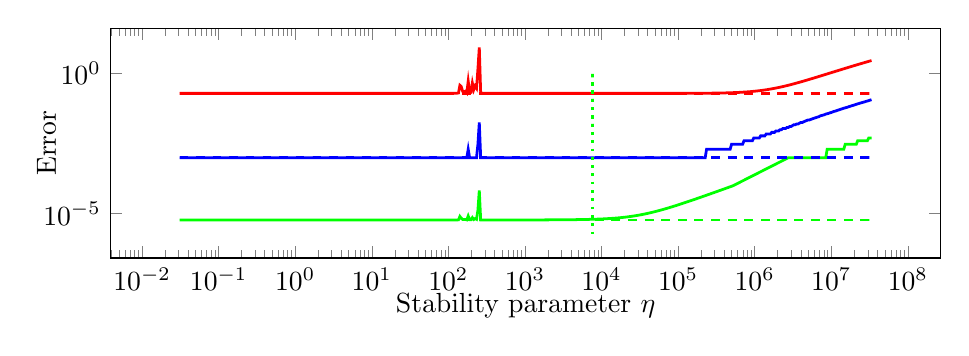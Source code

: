 \begin{tikzpicture}%
\begin{axis}[xmode=log,ymode=log,height=4.5cm,mark options={solid},xlabel={Stability parameter $\eta$},ylabel={Error},ylabel style={yshift=-0.4cm},xlabel style={yshift=0.2cm},width=1\textwidth]%
\addplot[color=green,line width=1pt,solid] coordinates {%
(0.031,5.996e-06)%
(0.033,5.996e-06)%
(0.034,5.996e-06)%
(0.036,5.996e-06)%
(0.037,5.996e-06)%
(0.038,5.996e-06)%
(0.04,5.996e-06)%
(0.042,5.996e-06)%
(0.044,5.996e-06)%
(0.045,5.996e-06)%
(0.047,5.996e-06)%
(0.049,5.996e-06)%
(0.052,5.996e-06)%
(0.054,5.996e-06)%
(0.056,5.996e-06)%
(0.058,5.996e-06)%
(0.061,5.996e-06)%
(0.063,5.996e-06)%
(0.066,5.996e-06)%
(0.069,5.996e-06)%
(0.072,5.996e-06)%
(0.075,5.996e-06)%
(0.078,5.996e-06)%
(0.082,5.996e-06)%
(0.085,5.996e-06)%
(0.089,5.996e-06)%
(0.092,5.996e-06)%
(0.096,5.996e-06)%
(0.1,5.996e-06)%
(0.105,5.996e-06)%
(0.109,5.996e-06)%
(0.114,5.996e-06)%
(0.119,5.996e-06)%
(0.124,5.996e-06)%
(0.129,5.996e-06)%
(0.134,5.996e-06)%
(0.14,5.996e-06)%
(0.146,5.996e-06)%
(0.152,5.996e-06)%
(0.159,5.996e-06)%
(0.165,5.996e-06)%
(0.172,5.996e-06)%
(0.18,5.996e-06)%
(0.188,5.996e-06)%
(0.196,5.996e-06)%
(0.204,5.996e-06)%
(0.212,5.996e-06)%
(0.221,5.996e-06)%
(0.231,5.996e-06)%
(0.241,5.996e-06)%
(0.251,5.996e-06)%
(0.262,5.996e-06)%
(0.273,5.996e-06)%
(0.284,5.996e-06)%
(0.297,5.996e-06)%
(0.309,5.996e-06)%
(0.322,5.996e-06)%
(0.336,5.996e-06)%
(0.35,5.996e-06)%
(0.365,5.996e-06)%
(0.381,5.996e-06)%
(0.397,5.996e-06)%
(0.414,5.996e-06)%
(0.432,5.996e-06)%
(0.45,5.996e-06)%
(0.469,5.996e-06)%
(0.489,5.996e-06)%
(0.51,5.996e-06)%
(0.532,5.996e-06)%
(0.554,5.996e-06)%
(0.578,5.996e-06)%
(0.602,5.996e-06)%
(0.628,5.996e-06)%
(0.655,5.996e-06)%
(0.683,5.996e-06)%
(0.712,5.996e-06)%
(0.742,5.996e-06)%
(0.773,5.996e-06)%
(0.806,5.996e-06)%
(0.841,5.996e-06)%
(0.876,5.996e-06)%
(0.914,5.996e-06)%
(0.953,5.996e-06)%
(0.993,5.996e-06)%
(1.035,5.996e-06)%
(1.079,5.996e-06)%
(1.125,5.996e-06)%
(1.173,5.996e-06)%
(1.223,5.996e-06)%
(1.275,5.996e-06)%
(1.33,5.996e-06)%
(1.386,5.996e-06)%
(1.445,5.996e-06)%
(1.507,5.996e-06)%
(1.571,5.996e-06)%
(1.637,5.996e-06)%
(1.707,5.996e-06)%
(1.78,5.996e-06)%
(1.855,5.996e-06)%
(1.934,5.996e-06)%
(2.017,5.996e-06)%
(2.102,5.996e-06)%
(2.192,5.996e-06)%
(2.285,5.996e-06)%
(2.382,5.996e-06)%
(2.484,5.996e-06)%
(2.59,5.996e-06)%
(2.7,5.996e-06)%
(2.815,5.996e-06)%
(2.934,5.996e-06)%
(3.059,5.996e-06)%
(3.189,5.996e-06)%
(3.325,5.996e-06)%
(3.467,5.996e-06)%
(3.614,5.996e-06)%
(3.768,5.996e-06)%
(3.928,5.996e-06)%
(4.096,5.996e-06)%
(4.27,5.996e-06)%
(4.452,5.996e-06)%
(4.641,5.996e-06)%
(4.838,5.996e-06)%
(5.044,5.996e-06)%
(5.259,5.996e-06)%
(5.483,5.996e-06)%
(5.716,5.996e-06)%
(5.959,5.996e-06)%
(6.213,5.996e-06)%
(6.477,5.996e-06)%
(6.753,5.996e-06)%
(7.04,5.996e-06)%
(7.34,5.996e-06)%
(7.652,5.996e-06)%
(7.978,5.996e-06)%
(8.317,5.996e-06)%
(8.671,5.996e-06)%
(9.04,5.996e-06)%
(9.425,5.996e-06)%
(9.826,5.996e-06)%
(10.244,5.996e-06)%
(10.68,5.996e-06)%
(11.134,5.996e-06)%
(11.608,5.996e-06)%
(12.102,5.996e-06)%
(12.617,5.996e-06)%
(13.154,5.996e-06)%
(13.714,5.996e-06)%
(14.297,5.996e-06)%
(14.906,5.996e-06)%
(15.54,5.996e-06)%
(16.201,5.996e-06)%
(16.891,5.996e-06)%
(17.609,5.996e-06)%
(18.359,5.996e-06)%
(19.14,5.996e-06)%
(19.955,5.996e-06)%
(20.804,5.997e-06)%
(21.689,5.997e-06)%
(22.612,5.997e-06)%
(23.574,5.997e-06)%
(24.577,5.997e-06)%
(25.623,5.997e-06)%
(26.713,5.997e-06)%
(27.85,5.997e-06)%
(29.035,5.997e-06)%
(30.27,5.997e-06)%
(31.559,5.997e-06)%
(32.901,5.997e-06)%
(34.301,5.997e-06)%
(35.761,5.997e-06)%
(37.283,5.997e-06)%
(38.869,5.997e-06)%
(40.523,5.997e-06)%
(42.248,5.997e-06)%
(44.045,5.997e-06)%
(45.92,5.998e-06)%
(47.874,5.998e-06)%
(49.911,5.998e-06)%
(52.035,5.998e-06)%
(54.249,5.998e-06)%
(56.557,5.998e-06)%
(58.964,5.998e-06)%
(61.473,5.998e-06)%
(64.089,5.999e-06)%
(66.816,5.999e-06)%
(69.659,5.999e-06)%
(72.623,5.999e-06)%
(75.714,5.999e-06)%
(78.936,6.0e-06)%
(82.295,6.0e-06)%
(85.796,6.0e-06)%
(89.447,6.001e-06)%
(93.253,6.001e-06)%
(97.222,6.002e-06)%
(101.359,6.002e-06)%
(105.672,6.003e-06)%
(110.168,6.005e-06)%
(114.856,6.007e-06)%
(119.744,6.01e-06)%
(124.839,6.016e-06)%
(130.151,6.028e-06)%
(135.69,6.07e-06)%
(141.464,8.042e-06)%
(147.484,6.921e-06)%
(153.759,6.269e-06)%
(160.302,6.195e-06)%
(167.123,6.275e-06)%
(174.235,6.046e-06)%
(181.649,8.294e-06)%
(189.379,6.092e-06)%
(197.437,6.073e-06)%
(205.839,7.276e-06)%
(214.598,6.239e-06)%
(223.729,6.749e-06)%
(233.25,6.345e-06)%
(243.175,1.337e-05)%
(253.523,6.831e-05)%
(264.311,6.012e-06)%
(275.558,6.006e-06)%
(287.284,6.004e-06)%
(299.508,6.004e-06)%
(312.253,6.004e-06)%
(325.539,6.004e-06)%
(339.392,6.004e-06)%
(353.834,6.005e-06)%
(368.893,6.005e-06)%
(384.589,6.005e-06)%
(400.954,6.006e-06)%
(418.016,6.006e-06)%
(435.805,6.007e-06)%
(454.349,6.007e-06)%
(473.683,6.008e-06)%
(493.84,6.008e-06)%
(514.854,6.009e-06)%
(536.762,6.01e-06)%
(559.6,6.01e-06)%
(583.414,6.011e-06)%
(608.24,6.012e-06)%
(634.122,6.012e-06)%
(661.107,6.013e-06)%
(689.238,6.014e-06)%
(718.566,6.015e-06)%
(749.142,6.016e-06)%
(781.021,6.017e-06)%
(814.256,6.018e-06)%
(848.906,6.019e-06)%
(885.027,6.02e-06)%
(922.688,6.021e-06)%
(961.952,6.022e-06)%
(1002.883,6.024e-06)%
(1045.558,6.025e-06)%
(1090.051,6.026e-06)%
(1136.435,6.028e-06)%
(1184.794,6.029e-06)%
(1235.21,6.031e-06)%
(1287.773,6.033e-06)%
(1342.57,6.035e-06)%
(1399.699,6.037e-06)%
(1459.261,6.039e-06)%
(1521.357,6.041e-06)%
(1586.093,6.043e-06)%
(1653.587,6.045e-06)%
(1723.952,6.048e-06)%
(1797.309,6.051e-06)%
(1873.789,6.053e-06)%
(1953.523,6.056e-06)%
(2036.653,6.059e-06)%
(2123.318,6.063e-06)%
(2213.67,6.066e-06)%
(2307.869,6.07e-06)%
(2406.074,6.074e-06)%
(2508.458,6.078e-06)%
(2615.2,6.082e-06)%
(2726.483,6.087e-06)%
(2842.502,6.092e-06)%
(2963.459,6.097e-06)%
(3089.562,6.102e-06)%
(3221.024,6.108e-06)%
(3358.08,6.114e-06)%
(3500.992,6.121e-06)%
(3649.952,6.128e-06)%
(3805.28,6.135e-06)%
(3967.2,6.143e-06)%
(4136.032,6.151e-06)%
(4312.032,6.16e-06)%
(4495.52,6.169e-06)%
(4686.816,6.179e-06)%
(4886.24,6.19e-06)%
(5094.176,6.201e-06)%
(5310.944,6.213e-06)%
(5536.928,6.226e-06)%
(5772.544,6.239e-06)%
(6018.176,6.254e-06)%
(6274.272,6.269e-06)%
(6541.248,6.286e-06)%
(6819.584,6.303e-06)%
(7109.792,6.322e-06)%
(7412.32,6.342e-06)%
(7727.744,6.363e-06)%
(8056.576,6.386e-06)%
(8399.424,6.41e-06)%
(8756.832,6.436e-06)%
(9129.44,6.464e-06)%
(9517.92,6.494e-06)%
(9922.944,6.525e-06)%
(10345.184,6.559e-06)%
(10785.408,6.595e-06)%
(11244.352,6.633e-06)%
(11722.848,6.675e-06)%
(12221.664,6.719e-06)%
(12741.728,6.765e-06)%
(13283.936,6.816e-06)%
(13849.216,6.869e-06)%
(14438.528,6.926e-06)%
(15052.928,6.987e-06)%
(15693.472,7.052e-06)%
(16361.248,7.122e-06)%
(17057.472,7.196e-06)%
(17783.328,7.275e-06)%
(18540.032,7.36e-06)%
(19328.96,7.449e-06)%
(20151.456,7.545e-06)%
(21008.96,7.647e-06)%
(21902.944,7.756e-06)%
(22834.976,7.871e-06)%
(23806.656,7.994e-06)%
(24819.712,8.125e-06)%
(25875.84,8.263e-06)%
(26976.928,8.411e-06)%
(28124.864,8.567e-06)%
(29321.664,8.733e-06)%
(30569.376,8.909e-06)%
(31870.176,9.096e-06)%
(33226.24,9.293e-06)%
(34640.32,9.502e-06)%
(36114.24,9.723e-06)%
(37650.88,9.957e-06)%
(39253.12,1.02e-05)%
(40923.52,1.046e-05)%
(42664.96,1.074e-05)%
(44480.32,1.103e-05)%
(46373.12,1.133e-05)%
(48346.56,1.166e-05)%
(50403.84,1.2e-05)%
(52548.48,1.235e-05)%
(54784.64,1.273e-05)%
(57115.84,1.312e-05)%
(59546.24,1.354e-05)%
(62080.0,1.397e-05)%
(64721.92,1.443e-05)%
(67475.84,1.491e-05)%
(70347.2,1.541e-05)%
(73340.48,1.594e-05)%
(76461.44,1.649e-05)%
(79715.2,1.707e-05)%
(83107.2,1.768e-05)%
(86643.52,1.832e-05)%
(90330.56,1.898e-05)%
(94174.4,1.968e-05)%
(98181.76,2.041e-05)%
(102359.68,2.117e-05)%
(106715.2,2.197e-05)%
(111256.32,2.28e-05)%
(115990.4,2.367e-05)%
(120926.08,2.458e-05)%
(126072.0,2.553e-05)%
(131436.8,2.652e-05)%
(137029.76,2.756e-05)%
(142860.48,2.865e-05)%
(148939.84,2.978e-05)%
(155277.44,3.096e-05)%
(161884.8,3.219e-05)%
(168773.44,3.348e-05)%
(175955.2,3.482e-05)%
(183442.56,3.622e-05)%
(191248.64,3.769e-05)%
(199386.88,3.921e-05)%
(207871.36,4.081e-05)%
(216716.8,4.247e-05)%
(225938.56,4.42e-05)%
(235552.96,4.601e-05)%
(245576.32,4.789e-05)%
(256026.24,4.986e-05)%
(266920.64,5.191e-05)%
(278279.04,5.405e-05)%
(290120.32,5.628e-05)%
(302465.92,5.86e-05)%
(315336.64,6.102e-05)%
(328755.2,6.355e-05)%
(342745.6,6.618e-05)%
(357328.0,6.893e-05)%
(372534.4,7.179e-05)%
(388387.2,7.478e-05)%
(404912.0,7.789e-05)%
(422144.0,8.113e-05)%
(440105.6,8.451e-05)%
(458835.2,8.803e-05)%
(478358.4,9.17e-05)%
(498713.6,9.552e-05)%
(519936.0,9.951e-05)%
(542060.8,0.0)%
(565126.4,0.0)%
(589174.4,0.0)%
(614246.4,0.0)%
(640384.0,0.0)%
(667635.2,0.0)%
(696044.8,0.0)%
(725660.8,0.0)%
(756540.8,0.0)%
(788732.8,0.0)%
(822297.6,0.0)%
(857286.4,0.0)%
(893766.4,0.0)%
(931798.4,0.0)%
(971449.6,0.0)%
(1012787.2,0.0)%
(1055884.8,0.0)%
(1100816.0,0.0)%
(1147657.6,0.0)%
(1196492.8,0.0)%
(1247408.0,0.0)%
(1300486.4,0.0)%
(1355827.2,0.0)%
(1413520.0,0.0)%
(1473670.4,0.0)%
(1536377.6,0.0)%
(1601756.8,0.0)%
(1669913.6,0.0)%
(1740972.8,0.0)%
(1815056.0,0.0)%
(1892291.2,0.0)%
(1972812.8,0.0)%
(2056761.6,0.0)%
(2144284.8,0.0)%
(2235529.6,0.0)%
(2330656.0,0.0)%
(2429830.4,0.0)%
(2533228.8,0.0)%
(2641024.0,0.0)%
(2753404.8,0.001)%
(2870569.6,0.001)%
(2992720.0,0.001)%
(3120067.2,0.001)%
(3252832.0,0.001)%
(3391264.0,0.001)%
(3535552.0,0.001)%
(3686016.0,0.001)%
(3842848.0,0.001)%
(4006368.0,0.001)%
(4176864.0,0.001)%
(4354592.0,0.001)%
(4539904.0,0.001)%
(4733088.0,0.001)%
(4934496.0,0.001)%
(5144448.0,0.001)%
(5363360.0,0.001)%
(5591584.0,0.001)%
(5829536.0,0.001)%
(6077600.0,0.001)%
(6336224.0,0.001)%
(6605856.0,0.001)%
(6886944.0,0.001)%
(7180000.0,0.001)%
(7485536.0,0.001)%
(7804064.0,0.001)%
(8136128.0,0.001)%
(8482336.0,0.001)%
(8843296.0,0.002)%
(9219584.0,0.002)%
(9611904.0,0.002)%
(10020928.0,0.002)%
(10447360.0,0.002)%
(10891904.0,0.002)%
(11355392.0,0.002)%
(11838592.0,0.002)%
(12342368.0,0.002)%
(12867552.0,0.002)%
(13415104.0,0.002)%
(13985952.0,0.002)%
(14581088.0,0.002)%
(15201568.0,0.003)%
(15848416.0,0.003)%
(16522816.0,0.003)%
(17225888.0,0.003)%
(17958912.0,0.003)%
(18723104.0,0.003)%
(19519840.0,0.003)%
(20350432.0,0.003)%
(21216416.0,0.003)%
(22119232.0,0.004)%
(23060448.0,0.004)%
(24041728.0,0.004)%
(25064768.0,0.004)%
(26131360.0,0.004)%
(27243328.0,0.004)%
(28402592.0,0.004)%
(29611200.0,0.004)%
(30871232.0,0.005)%
(32184960.0,0.005)%
(33554560.0,0.005)%
};%
%
%
\addplot[color=blue,line width=1pt,solid] coordinates {%
(0.031,0.001)%
(0.033,0.001)%
(0.034,0.001)%
(0.036,0.001)%
(0.037,0.001)%
(0.038,0.001)%
(0.04,0.001)%
(0.042,0.001)%
(0.044,0.001)%
(0.045,0.001)%
(0.047,0.001)%
(0.049,0.001)%
(0.052,0.001)%
(0.054,0.001)%
(0.056,0.001)%
(0.058,0.001)%
(0.061,0.001)%
(0.063,0.001)%
(0.066,0.001)%
(0.069,0.001)%
(0.072,0.001)%
(0.075,0.001)%
(0.078,0.001)%
(0.082,0.001)%
(0.085,0.001)%
(0.089,0.001)%
(0.092,0.001)%
(0.096,0.001)%
(0.1,0.001)%
(0.105,0.001)%
(0.109,0.001)%
(0.114,0.001)%
(0.119,0.001)%
(0.124,0.001)%
(0.129,0.001)%
(0.134,0.001)%
(0.14,0.001)%
(0.146,0.001)%
(0.152,0.001)%
(0.159,0.001)%
(0.165,0.001)%
(0.172,0.001)%
(0.18,0.001)%
(0.188,0.001)%
(0.196,0.001)%
(0.204,0.001)%
(0.212,0.001)%
(0.221,0.001)%
(0.231,0.001)%
(0.241,0.001)%
(0.251,0.001)%
(0.262,0.001)%
(0.273,0.001)%
(0.284,0.001)%
(0.297,0.001)%
(0.309,0.001)%
(0.322,0.001)%
(0.336,0.001)%
(0.35,0.001)%
(0.365,0.001)%
(0.381,0.001)%
(0.397,0.001)%
(0.414,0.001)%
(0.432,0.001)%
(0.45,0.001)%
(0.469,0.001)%
(0.489,0.001)%
(0.51,0.001)%
(0.532,0.001)%
(0.554,0.001)%
(0.578,0.001)%
(0.602,0.001)%
(0.628,0.001)%
(0.655,0.001)%
(0.683,0.001)%
(0.712,0.001)%
(0.742,0.001)%
(0.773,0.001)%
(0.806,0.001)%
(0.841,0.001)%
(0.876,0.001)%
(0.914,0.001)%
(0.953,0.001)%
(0.993,0.001)%
(1.035,0.001)%
(1.079,0.001)%
(1.125,0.001)%
(1.173,0.001)%
(1.223,0.001)%
(1.275,0.001)%
(1.33,0.001)%
(1.386,0.001)%
(1.445,0.001)%
(1.507,0.001)%
(1.571,0.001)%
(1.637,0.001)%
(1.707,0.001)%
(1.78,0.001)%
(1.855,0.001)%
(1.934,0.001)%
(2.017,0.001)%
(2.102,0.001)%
(2.192,0.001)%
(2.285,0.001)%
(2.382,0.001)%
(2.484,0.001)%
(2.59,0.001)%
(2.7,0.001)%
(2.815,0.001)%
(2.934,0.001)%
(3.059,0.001)%
(3.189,0.001)%
(3.325,0.001)%
(3.467,0.001)%
(3.614,0.001)%
(3.768,0.001)%
(3.928,0.001)%
(4.096,0.001)%
(4.27,0.001)%
(4.452,0.001)%
(4.641,0.001)%
(4.838,0.001)%
(5.044,0.001)%
(5.259,0.001)%
(5.483,0.001)%
(5.716,0.001)%
(5.959,0.001)%
(6.213,0.001)%
(6.477,0.001)%
(6.753,0.001)%
(7.04,0.001)%
(7.34,0.001)%
(7.652,0.001)%
(7.978,0.001)%
(8.317,0.001)%
(8.671,0.001)%
(9.04,0.001)%
(9.425,0.001)%
(9.826,0.001)%
(10.244,0.001)%
(10.68,0.001)%
(11.134,0.001)%
(11.608,0.001)%
(12.102,0.001)%
(12.617,0.001)%
(13.154,0.001)%
(13.714,0.001)%
(14.297,0.001)%
(14.906,0.001)%
(15.54,0.001)%
(16.201,0.001)%
(16.891,0.001)%
(17.609,0.001)%
(18.359,0.001)%
(19.14,0.001)%
(19.955,0.001)%
(20.804,0.001)%
(21.689,0.001)%
(22.612,0.001)%
(23.574,0.001)%
(24.577,0.001)%
(25.623,0.001)%
(26.713,0.001)%
(27.85,0.001)%
(29.035,0.001)%
(30.27,0.001)%
(31.559,0.001)%
(32.901,0.001)%
(34.301,0.001)%
(35.761,0.001)%
(37.283,0.001)%
(38.869,0.001)%
(40.523,0.001)%
(42.248,0.001)%
(44.045,0.001)%
(45.92,0.001)%
(47.874,0.001)%
(49.911,0.001)%
(52.035,0.001)%
(54.249,0.001)%
(56.557,0.001)%
(58.964,0.001)%
(61.473,0.001)%
(64.089,0.001)%
(66.816,0.001)%
(69.659,0.001)%
(72.623,0.001)%
(75.714,0.001)%
(78.936,0.001)%
(82.295,0.001)%
(85.796,0.001)%
(89.447,0.001)%
(93.253,0.001)%
(97.222,0.001)%
(101.359,0.001)%
(105.672,0.001)%
(110.168,0.001)%
(114.856,0.001)%
(119.744,0.001)%
(124.839,0.001)%
(130.151,0.001)%
(135.69,0.001)%
(141.464,0.001)%
(147.484,0.001)%
(153.759,0.001)%
(160.302,0.001)%
(167.123,0.001)%
(174.235,0.001)%
(181.649,0.002)%
(189.379,0.001)%
(197.437,0.001)%
(205.839,0.001)%
(214.598,0.001)%
(223.729,0.001)%
(233.25,0.001)%
(243.175,0.003)%
(253.523,0.018)%
(264.311,0.001)%
(275.558,0.001)%
(287.284,0.001)%
(299.508,0.001)%
(312.253,0.001)%
(325.539,0.001)%
(339.392,0.001)%
(353.834,0.001)%
(368.893,0.001)%
(384.589,0.001)%
(400.954,0.001)%
(418.016,0.001)%
(435.805,0.001)%
(454.349,0.001)%
(473.683,0.001)%
(493.84,0.001)%
(514.854,0.001)%
(536.762,0.001)%
(559.6,0.001)%
(583.414,0.001)%
(608.24,0.001)%
(634.122,0.001)%
(661.107,0.001)%
(689.238,0.001)%
(718.566,0.001)%
(749.142,0.001)%
(781.021,0.001)%
(814.256,0.001)%
(848.906,0.001)%
(885.027,0.001)%
(922.688,0.001)%
(961.952,0.001)%
(1002.883,0.001)%
(1045.558,0.001)%
(1090.051,0.001)%
(1136.435,0.001)%
(1184.794,0.001)%
(1235.21,0.001)%
(1287.773,0.001)%
(1342.57,0.001)%
(1399.699,0.001)%
(1459.261,0.001)%
(1521.357,0.001)%
(1586.093,0.001)%
(1653.587,0.001)%
(1723.952,0.001)%
(1797.309,0.001)%
(1873.789,0.001)%
(1953.523,0.001)%
(2036.653,0.001)%
(2123.318,0.001)%
(2213.67,0.001)%
(2307.869,0.001)%
(2406.074,0.001)%
(2508.458,0.001)%
(2615.2,0.001)%
(2726.483,0.001)%
(2842.502,0.001)%
(2963.459,0.001)%
(3089.562,0.001)%
(3221.024,0.001)%
(3358.08,0.001)%
(3500.992,0.001)%
(3649.952,0.001)%
(3805.28,0.001)%
(3967.2,0.001)%
(4136.032,0.001)%
(4312.032,0.001)%
(4495.52,0.001)%
(4686.816,0.001)%
(4886.24,0.001)%
(5094.176,0.001)%
(5310.944,0.001)%
(5536.928,0.001)%
(5772.544,0.001)%
(6018.176,0.001)%
(6274.272,0.001)%
(6541.248,0.001)%
(6819.584,0.001)%
(7109.792,0.001)%
(7412.32,0.001)%
(7727.744,0.001)%
(8056.576,0.001)%
(8399.424,0.001)%
(8756.832,0.001)%
(9129.44,0.001)%
(9517.92,0.001)%
(9922.944,0.001)%
(10345.184,0.001)%
(10785.408,0.001)%
(11244.352,0.001)%
(11722.848,0.001)%
(12221.664,0.001)%
(12741.728,0.001)%
(13283.936,0.001)%
(13849.216,0.001)%
(14438.528,0.001)%
(15052.928,0.001)%
(15693.472,0.001)%
(16361.248,0.001)%
(17057.472,0.001)%
(17783.328,0.001)%
(18540.032,0.001)%
(19328.96,0.001)%
(20151.456,0.001)%
(21008.96,0.001)%
(21902.944,0.001)%
(22834.976,0.001)%
(23806.656,0.001)%
(24819.712,0.001)%
(25875.84,0.001)%
(26976.928,0.001)%
(28124.864,0.001)%
(29321.664,0.001)%
(30569.376,0.001)%
(31870.176,0.001)%
(33226.24,0.001)%
(34640.32,0.001)%
(36114.24,0.001)%
(37650.88,0.001)%
(39253.12,0.001)%
(40923.52,0.001)%
(42664.96,0.001)%
(44480.32,0.001)%
(46373.12,0.001)%
(48346.56,0.001)%
(50403.84,0.001)%
(52548.48,0.001)%
(54784.64,0.001)%
(57115.84,0.001)%
(59546.24,0.001)%
(62080.0,0.001)%
(64721.92,0.001)%
(67475.84,0.001)%
(70347.2,0.001)%
(73340.48,0.001)%
(76461.44,0.001)%
(79715.2,0.001)%
(83107.2,0.001)%
(86643.52,0.001)%
(90330.56,0.001)%
(94174.4,0.001)%
(98181.76,0.001)%
(102359.68,0.001)%
(106715.2,0.001)%
(111256.32,0.001)%
(115990.4,0.001)%
(120926.08,0.001)%
(126072.0,0.001)%
(131436.8,0.001)%
(137029.76,0.001)%
(142860.48,0.001)%
(148939.84,0.001)%
(155277.44,0.001)%
(161884.8,0.001)%
(168773.44,0.001)%
(175955.2,0.001)%
(183442.56,0.001)%
(191248.64,0.001)%
(199386.88,0.001)%
(207871.36,0.001)%
(216716.8,0.001)%
(225938.56,0.001)%
(235552.96,0.002)%
(245576.32,0.002)%
(256026.24,0.002)%
(266920.64,0.002)%
(278279.04,0.002)%
(290120.32,0.002)%
(302465.92,0.002)%
(315336.64,0.002)%
(328755.2,0.002)%
(342745.6,0.002)%
(357328.0,0.002)%
(372534.4,0.002)%
(388387.2,0.002)%
(404912.0,0.002)%
(422144.0,0.002)%
(440105.6,0.002)%
(458835.2,0.002)%
(478358.4,0.002)%
(498713.6,0.003)%
(519936.0,0.003)%
(542060.8,0.003)%
(565126.4,0.003)%
(589174.4,0.003)%
(614246.4,0.003)%
(640384.0,0.003)%
(667635.2,0.003)%
(696044.8,0.003)%
(725660.8,0.004)%
(756540.8,0.004)%
(788732.8,0.004)%
(822297.6,0.004)%
(857286.4,0.004)%
(893766.4,0.004)%
(931798.4,0.004)%
(971449.6,0.005)%
(1012787.2,0.005)%
(1055884.8,0.005)%
(1100816.0,0.005)%
(1147657.6,0.005)%
(1196492.8,0.006)%
(1247408.0,0.006)%
(1300486.4,0.006)%
(1355827.2,0.006)%
(1413520.0,0.007)%
(1473670.4,0.007)%
(1536377.6,0.007)%
(1601756.8,0.007)%
(1669913.6,0.008)%
(1740972.8,0.008)%
(1815056.0,0.008)%
(1892291.2,0.009)%
(1972812.8,0.009)%
(2056761.6,0.009)%
(2144284.8,0.01)%
(2235529.6,0.01)%
(2330656.0,0.011)%
(2429830.4,0.011)%
(2533228.8,0.011)%
(2641024.0,0.012)%
(2753404.8,0.012)%
(2870569.6,0.013)%
(2992720.0,0.013)%
(3120067.2,0.014)%
(3252832.0,0.015)%
(3391264.0,0.015)%
(3535552.0,0.016)%
(3686016.0,0.016)%
(3842848.0,0.017)%
(4006368.0,0.018)%
(4176864.0,0.018)%
(4354592.0,0.019)%
(4539904.0,0.02)%
(4733088.0,0.021)%
(4934496.0,0.022)%
(5144448.0,0.022)%
(5363360.0,0.023)%
(5591584.0,0.024)%
(5829536.0,0.025)%
(6077600.0,0.026)%
(6336224.0,0.027)%
(6605856.0,0.028)%
(6886944.0,0.029)%
(7180000.0,0.031)%
(7485536.0,0.032)%
(7804064.0,0.033)%
(8136128.0,0.034)%
(8482336.0,0.036)%
(8843296.0,0.037)%
(9219584.0,0.038)%
(9611904.0,0.04)%
(10020928.0,0.041)%
(10447360.0,0.043)%
(10891904.0,0.045)%
(11355392.0,0.046)%
(11838592.0,0.048)%
(12342368.0,0.05)%
(12867552.0,0.052)%
(13415104.0,0.054)%
(13985952.0,0.056)%
(14581088.0,0.058)%
(15201568.0,0.06)%
(15848416.0,0.062)%
(16522816.0,0.064)%
(17225888.0,0.067)%
(17958912.0,0.069)%
(18723104.0,0.072)%
(19519840.0,0.074)%
(20350432.0,0.077)%
(21216416.0,0.08)%
(22119232.0,0.083)%
(23060448.0,0.086)%
(24041728.0,0.089)%
(25064768.0,0.092)%
(26131360.0,0.095)%
(27243328.0,0.098)%
(28402592.0,0.102)%
(29611200.0,0.105)%
(30871232.0,0.109)%
(32184960.0,0.113)%
(33554560.0,0.117)%
};%
%
%
\addplot[color=red,line width=1pt,solid] coordinates {%
(0.031,0.197)%
(0.033,0.197)%
(0.034,0.197)%
(0.036,0.197)%
(0.037,0.197)%
(0.038,0.197)%
(0.04,0.197)%
(0.042,0.197)%
(0.044,0.197)%
(0.045,0.197)%
(0.047,0.197)%
(0.049,0.197)%
(0.052,0.197)%
(0.054,0.197)%
(0.056,0.197)%
(0.058,0.197)%
(0.061,0.197)%
(0.063,0.197)%
(0.066,0.197)%
(0.069,0.197)%
(0.072,0.197)%
(0.075,0.197)%
(0.078,0.197)%
(0.082,0.197)%
(0.085,0.197)%
(0.089,0.197)%
(0.092,0.197)%
(0.096,0.197)%
(0.1,0.197)%
(0.105,0.197)%
(0.109,0.197)%
(0.114,0.197)%
(0.119,0.197)%
(0.124,0.197)%
(0.129,0.197)%
(0.134,0.197)%
(0.14,0.197)%
(0.146,0.197)%
(0.152,0.197)%
(0.159,0.197)%
(0.165,0.197)%
(0.172,0.197)%
(0.18,0.197)%
(0.188,0.197)%
(0.196,0.197)%
(0.204,0.197)%
(0.212,0.197)%
(0.221,0.197)%
(0.231,0.197)%
(0.241,0.197)%
(0.251,0.197)%
(0.262,0.197)%
(0.273,0.197)%
(0.284,0.197)%
(0.297,0.197)%
(0.309,0.197)%
(0.322,0.197)%
(0.336,0.197)%
(0.35,0.197)%
(0.365,0.197)%
(0.381,0.197)%
(0.397,0.197)%
(0.414,0.197)%
(0.432,0.197)%
(0.45,0.197)%
(0.469,0.197)%
(0.489,0.197)%
(0.51,0.197)%
(0.532,0.197)%
(0.554,0.197)%
(0.578,0.197)%
(0.602,0.197)%
(0.628,0.197)%
(0.655,0.197)%
(0.683,0.197)%
(0.712,0.197)%
(0.742,0.197)%
(0.773,0.197)%
(0.806,0.197)%
(0.841,0.197)%
(0.876,0.197)%
(0.914,0.197)%
(0.953,0.197)%
(0.993,0.197)%
(1.035,0.197)%
(1.079,0.197)%
(1.125,0.197)%
(1.173,0.197)%
(1.223,0.197)%
(1.275,0.197)%
(1.33,0.197)%
(1.386,0.197)%
(1.445,0.197)%
(1.507,0.197)%
(1.571,0.197)%
(1.637,0.197)%
(1.707,0.197)%
(1.78,0.197)%
(1.855,0.197)%
(1.934,0.197)%
(2.017,0.197)%
(2.102,0.197)%
(2.192,0.197)%
(2.285,0.197)%
(2.382,0.197)%
(2.484,0.197)%
(2.59,0.197)%
(2.7,0.197)%
(2.815,0.197)%
(2.934,0.197)%
(3.059,0.197)%
(3.189,0.197)%
(3.325,0.197)%
(3.467,0.197)%
(3.614,0.197)%
(3.768,0.197)%
(3.928,0.197)%
(4.096,0.197)%
(4.27,0.197)%
(4.452,0.197)%
(4.641,0.197)%
(4.838,0.197)%
(5.044,0.197)%
(5.259,0.197)%
(5.483,0.197)%
(5.716,0.197)%
(5.959,0.197)%
(6.213,0.197)%
(6.477,0.197)%
(6.753,0.197)%
(7.04,0.197)%
(7.34,0.197)%
(7.652,0.197)%
(7.978,0.197)%
(8.317,0.197)%
(8.671,0.197)%
(9.04,0.197)%
(9.425,0.197)%
(9.826,0.197)%
(10.244,0.197)%
(10.68,0.197)%
(11.134,0.197)%
(11.608,0.197)%
(12.102,0.197)%
(12.617,0.197)%
(13.154,0.197)%
(13.714,0.197)%
(14.297,0.197)%
(14.906,0.197)%
(15.54,0.197)%
(16.201,0.197)%
(16.891,0.197)%
(17.609,0.197)%
(18.359,0.197)%
(19.14,0.197)%
(19.955,0.197)%
(20.804,0.197)%
(21.689,0.197)%
(22.612,0.197)%
(23.574,0.197)%
(24.577,0.197)%
(25.623,0.197)%
(26.713,0.197)%
(27.85,0.197)%
(29.035,0.197)%
(30.27,0.197)%
(31.559,0.197)%
(32.901,0.197)%
(34.301,0.197)%
(35.761,0.197)%
(37.283,0.197)%
(38.869,0.197)%
(40.523,0.197)%
(42.248,0.197)%
(44.045,0.197)%
(45.92,0.197)%
(47.874,0.197)%
(49.911,0.197)%
(52.035,0.197)%
(54.249,0.197)%
(56.557,0.197)%
(58.964,0.197)%
(61.473,0.197)%
(64.089,0.197)%
(66.816,0.197)%
(69.659,0.197)%
(72.623,0.197)%
(75.714,0.197)%
(78.936,0.197)%
(82.295,0.197)%
(85.796,0.197)%
(89.447,0.197)%
(93.253,0.197)%
(97.222,0.197)%
(101.359,0.197)%
(105.672,0.197)%
(110.168,0.197)%
(114.856,0.198)%
(119.744,0.198)%
(124.839,0.198)%
(130.151,0.2)%
(135.69,0.204)%
(141.464,0.381)%
(147.484,0.341)%
(153.759,0.233)%
(160.302,0.223)%
(167.123,0.236)%
(174.235,0.206)%
(181.649,0.535)%
(189.379,0.22)%
(197.437,0.216)%
(205.839,0.46)%
(214.598,0.267)%
(223.729,0.363)%
(233.25,0.302)%
(243.175,1.439)%
(253.523,8.606)%
(264.311,0.202)%
(275.558,0.198)%
(287.284,0.198)%
(299.508,0.197)%
(312.253,0.197)%
(325.539,0.197)%
(339.392,0.197)%
(353.834,0.197)%
(368.893,0.197)%
(384.589,0.197)%
(400.954,0.197)%
(418.016,0.197)%
(435.805,0.197)%
(454.349,0.197)%
(473.683,0.197)%
(493.84,0.197)%
(514.854,0.197)%
(536.762,0.197)%
(559.6,0.197)%
(583.414,0.197)%
(608.24,0.197)%
(634.122,0.197)%
(661.107,0.197)%
(689.238,0.197)%
(718.566,0.197)%
(749.142,0.197)%
(781.021,0.197)%
(814.256,0.197)%
(848.906,0.197)%
(885.027,0.197)%
(922.688,0.197)%
(961.952,0.197)%
(1002.883,0.197)%
(1045.558,0.197)%
(1090.051,0.197)%
(1136.435,0.197)%
(1184.794,0.197)%
(1235.21,0.197)%
(1287.773,0.197)%
(1342.57,0.197)%
(1399.699,0.197)%
(1459.261,0.197)%
(1521.357,0.197)%
(1586.093,0.197)%
(1653.587,0.197)%
(1723.952,0.197)%
(1797.309,0.197)%
(1873.789,0.197)%
(1953.523,0.197)%
(2036.653,0.197)%
(2123.318,0.197)%
(2213.67,0.197)%
(2307.869,0.197)%
(2406.074,0.197)%
(2508.458,0.197)%
(2615.2,0.197)%
(2726.483,0.197)%
(2842.502,0.197)%
(2963.459,0.197)%
(3089.562,0.197)%
(3221.024,0.197)%
(3358.08,0.197)%
(3500.992,0.197)%
(3649.952,0.197)%
(3805.28,0.197)%
(3967.2,0.197)%
(4136.032,0.197)%
(4312.032,0.197)%
(4495.52,0.197)%
(4686.816,0.197)%
(4886.24,0.197)%
(5094.176,0.197)%
(5310.944,0.197)%
(5536.928,0.197)%
(5772.544,0.197)%
(6018.176,0.197)%
(6274.272,0.197)%
(6541.248,0.197)%
(6819.584,0.197)%
(7109.792,0.197)%
(7412.32,0.197)%
(7727.744,0.197)%
(8056.576,0.197)%
(8399.424,0.197)%
(8756.832,0.197)%
(9129.44,0.197)%
(9517.92,0.197)%
(9922.944,0.197)%
(10345.184,0.197)%
(10785.408,0.197)%
(11244.352,0.197)%
(11722.848,0.197)%
(12221.664,0.197)%
(12741.728,0.197)%
(13283.936,0.197)%
(13849.216,0.197)%
(14438.528,0.197)%
(15052.928,0.197)%
(15693.472,0.197)%
(16361.248,0.197)%
(17057.472,0.197)%
(17783.328,0.197)%
(18540.032,0.197)%
(19328.96,0.197)%
(20151.456,0.197)%
(21008.96,0.197)%
(21902.944,0.197)%
(22834.976,0.197)%
(23806.656,0.197)%
(24819.712,0.197)%
(25875.84,0.197)%
(26976.928,0.197)%
(28124.864,0.197)%
(29321.664,0.197)%
(30569.376,0.197)%
(31870.176,0.197)%
(33226.24,0.197)%
(34640.32,0.197)%
(36114.24,0.197)%
(37650.88,0.197)%
(39253.12,0.197)%
(40923.52,0.197)%
(42664.96,0.197)%
(44480.32,0.197)%
(46373.12,0.197)%
(48346.56,0.197)%
(50403.84,0.197)%
(52548.48,0.197)%
(54784.64,0.197)%
(57115.84,0.197)%
(59546.24,0.197)%
(62080.0,0.197)%
(64721.92,0.197)%
(67475.84,0.197)%
(70347.2,0.197)%
(73340.48,0.197)%
(76461.44,0.197)%
(79715.2,0.197)%
(83107.2,0.197)%
(86643.52,0.197)%
(90330.56,0.197)%
(94174.4,0.197)%
(98181.76,0.197)%
(102359.68,0.197)%
(106715.2,0.197)%
(111256.32,0.197)%
(115990.4,0.197)%
(120926.08,0.198)%
(126072.0,0.198)%
(131436.8,0.198)%
(137029.76,0.198)%
(142860.48,0.198)%
(148939.84,0.198)%
(155277.44,0.198)%
(161884.8,0.198)%
(168773.44,0.198)%
(175955.2,0.198)%
(183442.56,0.199)%
(191248.64,0.199)%
(199386.88,0.199)%
(207871.36,0.199)%
(216716.8,0.199)%
(225938.56,0.199)%
(235552.96,0.2)%
(245576.32,0.2)%
(256026.24,0.2)%
(266920.64,0.2)%
(278279.04,0.201)%
(290120.32,0.201)%
(302465.92,0.201)%
(315336.64,0.202)%
(328755.2,0.202)%
(342745.6,0.202)%
(357328.0,0.203)%
(372534.4,0.203)%
(388387.2,0.204)%
(404912.0,0.204)%
(422144.0,0.205)%
(440105.6,0.206)%
(458835.2,0.206)%
(478358.4,0.207)%
(498713.6,0.208)%
(519936.0,0.209)%
(542060.8,0.21)%
(565126.4,0.211)%
(589174.4,0.212)%
(614246.4,0.213)%
(640384.0,0.214)%
(667635.2,0.216)%
(696044.8,0.217)%
(725660.8,0.219)%
(756540.8,0.22)%
(788732.8,0.222)%
(822297.6,0.224)%
(857286.4,0.226)%
(893766.4,0.228)%
(931798.4,0.231)%
(971449.6,0.233)%
(1012787.2,0.236)%
(1055884.8,0.239)%
(1100816.0,0.242)%
(1147657.6,0.245)%
(1196492.8,0.248)%
(1247408.0,0.252)%
(1300486.4,0.256)%
(1355827.2,0.26)%
(1413520.0,0.265)%
(1473670.4,0.269)%
(1536377.6,0.275)%
(1601756.8,0.28)%
(1669913.6,0.286)%
(1740972.8,0.292)%
(1815056.0,0.298)%
(1892291.2,0.305)%
(1972812.8,0.312)%
(2056761.6,0.319)%
(2144284.8,0.327)%
(2235529.6,0.335)%
(2330656.0,0.344)%
(2429830.4,0.353)%
(2533228.8,0.363)%
(2641024.0,0.373)%
(2753404.8,0.384)%
(2870569.6,0.395)%
(2992720.0,0.407)%
(3120067.2,0.419)%
(3252832.0,0.432)%
(3391264.0,0.446)%
(3535552.0,0.46)%
(3686016.0,0.475)%
(3842848.0,0.49)%
(4006368.0,0.506)%
(4176864.0,0.523)%
(4354592.0,0.54)%
(4539904.0,0.559)%
(4733088.0,0.578)%
(4934496.0,0.598)%
(5144448.0,0.618)%
(5363360.0,0.64)%
(5591584.0,0.662)%
(5829536.0,0.685)%
(6077600.0,0.709)%
(6336224.0,0.734)%
(6605856.0,0.76)%
(6886944.0,0.788)%
(7180000.0,0.816)%
(7485536.0,0.845)%
(7804064.0,0.875)%
(8136128.0,0.906)%
(8482336.0,0.939)%
(8843296.0,0.972)%
(9219584.0,1.007)%
(9611904.0,1.044)%
(10020928.0,1.081)%
(10447360.0,1.12)%
(10891904.0,1.16)%
(11355392.0,1.201)%
(11838592.0,1.244)%
(12342368.0,1.289)%
(12867552.0,1.335)%
(13415104.0,1.382)%
(13985952.0,1.432)%
(14581088.0,1.483)%
(15201568.0,1.535)%
(15848416.0,1.589)%
(16522816.0,1.645)%
(17225888.0,1.703)%
(17958912.0,1.763)%
(18723104.0,1.825)%
(19519840.0,1.888)%
(20350432.0,1.954)%
(21216416.0,2.022)%
(22119232.0,2.092)%
(23060448.0,2.164)%
(24041728.0,2.238)%
(25064768.0,2.315)%
(26131360.0,2.393)%
(27243328.0,2.475)%
(28402592.0,2.558)%
(29611200.0,2.645)%
(30871232.0,2.733)%
(32184960.0,2.824)%
(33554560.0,2.918)%
};%
%
%
\addplot[color=green,line width=1pt,dashed] coordinates {%
(0.031,6.024e-06)%
(0.033,6.024e-06)%
(0.034,6.024e-06)%
(0.036,6.024e-06)%
(0.037,6.024e-06)%
(0.038,6.024e-06)%
(0.04,6.024e-06)%
(0.042,6.024e-06)%
(0.044,6.024e-06)%
(0.045,6.024e-06)%
(0.047,6.024e-06)%
(0.049,6.024e-06)%
(0.052,6.024e-06)%
(0.054,6.024e-06)%
(0.056,6.024e-06)%
(0.058,6.024e-06)%
(0.061,6.024e-06)%
(0.063,6.024e-06)%
(0.066,6.024e-06)%
(0.069,6.024e-06)%
(0.072,6.024e-06)%
(0.075,6.024e-06)%
(0.078,6.024e-06)%
(0.082,6.024e-06)%
(0.085,6.024e-06)%
(0.089,6.024e-06)%
(0.092,6.024e-06)%
(0.096,6.024e-06)%
(0.1,6.024e-06)%
(0.105,6.024e-06)%
(0.109,6.024e-06)%
(0.114,6.024e-06)%
(0.119,6.024e-06)%
(0.124,6.024e-06)%
(0.129,6.024e-06)%
(0.134,6.024e-06)%
(0.14,6.024e-06)%
(0.146,6.024e-06)%
(0.152,6.024e-06)%
(0.159,6.024e-06)%
(0.165,6.024e-06)%
(0.172,6.024e-06)%
(0.18,6.024e-06)%
(0.188,6.024e-06)%
(0.196,6.024e-06)%
(0.204,6.024e-06)%
(0.212,6.024e-06)%
(0.221,6.024e-06)%
(0.231,6.024e-06)%
(0.241,6.024e-06)%
(0.251,6.024e-06)%
(0.262,6.024e-06)%
(0.273,6.024e-06)%
(0.284,6.024e-06)%
(0.297,6.024e-06)%
(0.309,6.024e-06)%
(0.322,6.024e-06)%
(0.336,6.024e-06)%
(0.35,6.024e-06)%
(0.365,6.024e-06)%
(0.381,6.024e-06)%
(0.397,6.024e-06)%
(0.414,6.024e-06)%
(0.432,6.024e-06)%
(0.45,6.024e-06)%
(0.469,6.024e-06)%
(0.489,6.024e-06)%
(0.51,6.024e-06)%
(0.532,6.024e-06)%
(0.554,6.024e-06)%
(0.578,6.024e-06)%
(0.602,6.024e-06)%
(0.628,6.024e-06)%
(0.655,6.024e-06)%
(0.683,6.024e-06)%
(0.712,6.024e-06)%
(0.742,6.024e-06)%
(0.773,6.024e-06)%
(0.806,6.024e-06)%
(0.841,6.024e-06)%
(0.876,6.024e-06)%
(0.914,6.024e-06)%
(0.953,6.024e-06)%
(0.993,6.024e-06)%
(1.035,6.024e-06)%
(1.079,6.024e-06)%
(1.125,6.024e-06)%
(1.173,6.024e-06)%
(1.223,6.024e-06)%
(1.275,6.024e-06)%
(1.33,6.024e-06)%
(1.386,6.024e-06)%
(1.445,6.024e-06)%
(1.507,6.024e-06)%
(1.571,6.024e-06)%
(1.637,6.024e-06)%
(1.707,6.024e-06)%
(1.78,6.024e-06)%
(1.855,6.024e-06)%
(1.934,6.024e-06)%
(2.017,6.024e-06)%
(2.102,6.024e-06)%
(2.192,6.024e-06)%
(2.285,6.024e-06)%
(2.382,6.024e-06)%
(2.484,6.024e-06)%
(2.59,6.024e-06)%
(2.7,6.024e-06)%
(2.815,6.024e-06)%
(2.934,6.024e-06)%
(3.059,6.024e-06)%
(3.189,6.024e-06)%
(3.325,6.024e-06)%
(3.467,6.024e-06)%
(3.614,6.024e-06)%
(3.768,6.024e-06)%
(3.928,6.024e-06)%
(4.096,6.024e-06)%
(4.27,6.024e-06)%
(4.452,6.024e-06)%
(4.641,6.024e-06)%
(4.838,6.024e-06)%
(5.044,6.024e-06)%
(5.259,6.024e-06)%
(5.483,6.024e-06)%
(5.716,6.024e-06)%
(5.959,6.024e-06)%
(6.213,6.024e-06)%
(6.477,6.024e-06)%
(6.753,6.024e-06)%
(7.04,6.024e-06)%
(7.34,6.024e-06)%
(7.652,6.024e-06)%
(7.978,6.024e-06)%
(8.317,6.024e-06)%
(8.671,6.024e-06)%
(9.04,6.024e-06)%
(9.425,6.024e-06)%
(9.826,6.024e-06)%
(10.244,6.024e-06)%
(10.68,6.024e-06)%
(11.134,6.024e-06)%
(11.608,6.024e-06)%
(12.102,6.024e-06)%
(12.617,6.024e-06)%
(13.154,6.024e-06)%
(13.714,6.024e-06)%
(14.297,6.024e-06)%
(14.906,6.024e-06)%
(15.54,6.024e-06)%
(16.201,6.024e-06)%
(16.891,6.024e-06)%
(17.609,6.024e-06)%
(18.359,6.024e-06)%
(19.14,6.024e-06)%
(19.955,6.024e-06)%
(20.804,6.024e-06)%
(21.689,6.024e-06)%
(22.612,6.024e-06)%
(23.574,6.024e-06)%
(24.577,6.024e-06)%
(25.623,6.024e-06)%
(26.713,6.024e-06)%
(27.85,6.024e-06)%
(29.035,6.024e-06)%
(30.27,6.024e-06)%
(31.559,6.024e-06)%
(32.901,6.024e-06)%
(34.301,6.024e-06)%
(35.761,6.024e-06)%
(37.283,6.024e-06)%
(38.869,6.024e-06)%
(40.523,6.024e-06)%
(42.248,6.024e-06)%
(44.045,6.024e-06)%
(45.92,6.024e-06)%
(47.874,6.024e-06)%
(49.911,6.024e-06)%
(52.035,6.024e-06)%
(54.249,6.024e-06)%
(56.557,6.024e-06)%
(58.964,6.024e-06)%
(61.473,6.024e-06)%
(64.089,6.024e-06)%
(66.816,6.024e-06)%
(69.659,6.024e-06)%
(72.623,6.024e-06)%
(75.714,6.024e-06)%
(78.936,6.024e-06)%
(82.295,6.024e-06)%
(85.796,6.024e-06)%
(89.447,6.024e-06)%
(93.253,6.024e-06)%
(97.222,6.024e-06)%
(101.359,6.024e-06)%
(105.672,6.024e-06)%
(110.168,6.024e-06)%
(114.856,6.024e-06)%
(119.744,6.024e-06)%
(124.839,6.024e-06)%
(130.151,6.024e-06)%
(135.69,6.024e-06)%
(141.464,6.024e-06)%
(147.484,6.024e-06)%
(153.759,6.024e-06)%
(160.302,6.024e-06)%
(167.123,6.024e-06)%
(174.235,6.024e-06)%
(181.649,6.024e-06)%
(189.379,6.024e-06)%
(197.437,6.024e-06)%
(205.839,6.024e-06)%
(214.598,6.024e-06)%
(223.729,6.024e-06)%
(233.25,6.024e-06)%
(243.175,6.024e-06)%
(253.523,6.024e-06)%
(264.311,6.024e-06)%
(275.558,6.024e-06)%
(287.284,6.024e-06)%
(299.508,6.024e-06)%
(312.253,6.024e-06)%
(325.539,6.024e-06)%
(339.392,6.024e-06)%
(353.834,6.024e-06)%
(368.893,6.024e-06)%
(384.589,6.024e-06)%
(400.954,6.024e-06)%
(418.016,6.024e-06)%
(435.805,6.024e-06)%
(454.349,6.024e-06)%
(473.683,6.024e-06)%
(493.84,6.024e-06)%
(514.854,6.024e-06)%
(536.762,6.024e-06)%
(559.6,6.024e-06)%
(583.414,6.024e-06)%
(608.24,6.024e-06)%
(634.122,6.024e-06)%
(661.107,6.024e-06)%
(689.238,6.024e-06)%
(718.566,6.024e-06)%
(749.142,6.024e-06)%
(781.021,6.024e-06)%
(814.256,6.024e-06)%
(848.906,6.024e-06)%
(885.027,6.024e-06)%
(922.688,6.024e-06)%
(961.952,6.024e-06)%
(1002.883,6.024e-06)%
(1045.558,6.024e-06)%
(1090.051,6.024e-06)%
(1136.435,6.024e-06)%
(1184.794,6.024e-06)%
(1235.21,6.024e-06)%
(1287.773,6.024e-06)%
(1342.57,6.024e-06)%
(1399.699,6.024e-06)%
(1459.261,6.024e-06)%
(1521.357,6.024e-06)%
(1586.093,6.024e-06)%
(1653.587,6.024e-06)%
(1723.952,6.024e-06)%
(1797.309,6.024e-06)%
(1873.789,6.024e-06)%
(1953.523,6.024e-06)%
(2036.653,6.024e-06)%
(2123.318,6.024e-06)%
(2213.67,6.024e-06)%
(2307.869,6.024e-06)%
(2406.074,6.024e-06)%
(2508.458,6.024e-06)%
(2615.2,6.024e-06)%
(2726.483,6.024e-06)%
(2842.502,6.024e-06)%
(2963.459,6.024e-06)%
(3089.562,6.024e-06)%
(3221.024,6.024e-06)%
(3358.08,6.024e-06)%
(3500.992,6.024e-06)%
(3649.952,6.024e-06)%
(3805.28,6.024e-06)%
(3967.2,6.024e-06)%
(4136.032,6.024e-06)%
(4312.032,6.024e-06)%
(4495.52,6.024e-06)%
(4686.816,6.024e-06)%
(4886.24,6.024e-06)%
(5094.176,6.024e-06)%
(5310.944,6.024e-06)%
(5536.928,6.024e-06)%
(5772.544,6.024e-06)%
(6018.176,6.024e-06)%
(6274.272,6.024e-06)%
(6541.248,6.024e-06)%
(6819.584,6.024e-06)%
(7109.792,6.024e-06)%
(7412.32,6.024e-06)%
(7727.744,6.024e-06)%
(8056.576,6.024e-06)%
(8399.424,6.024e-06)%
(8756.832,6.024e-06)%
(9129.44,6.024e-06)%
(9517.92,6.024e-06)%
(9922.944,6.024e-06)%
(10345.184,6.024e-06)%
(10785.408,6.024e-06)%
(11244.352,6.024e-06)%
(11722.848,6.024e-06)%
(12221.664,6.024e-06)%
(12741.728,6.024e-06)%
(13283.936,6.024e-06)%
(13849.216,6.024e-06)%
(14438.528,6.024e-06)%
(15052.928,6.024e-06)%
(15693.472,6.024e-06)%
(16361.248,6.024e-06)%
(17057.472,6.024e-06)%
(17783.328,6.024e-06)%
(18540.032,6.024e-06)%
(19328.96,6.024e-06)%
(20151.456,6.024e-06)%
(21008.96,6.024e-06)%
(21902.944,6.024e-06)%
(22834.976,6.024e-06)%
(23806.656,6.024e-06)%
(24819.712,6.024e-06)%
(25875.84,6.024e-06)%
(26976.928,6.024e-06)%
(28124.864,6.024e-06)%
(29321.664,6.024e-06)%
(30569.376,6.024e-06)%
(31870.176,6.024e-06)%
(33226.24,6.024e-06)%
(34640.32,6.024e-06)%
(36114.24,6.024e-06)%
(37650.88,6.024e-06)%
(39253.12,6.024e-06)%
(40923.52,6.024e-06)%
(42664.96,6.024e-06)%
(44480.32,6.024e-06)%
(46373.12,6.024e-06)%
(48346.56,6.024e-06)%
(50403.84,6.024e-06)%
(52548.48,6.024e-06)%
(54784.64,6.024e-06)%
(57115.84,6.024e-06)%
(59546.24,6.024e-06)%
(62080.0,6.024e-06)%
(64721.92,6.024e-06)%
(67475.84,6.024e-06)%
(70347.2,6.024e-06)%
(73340.48,6.024e-06)%
(76461.44,6.024e-06)%
(79715.2,6.024e-06)%
(83107.2,6.024e-06)%
(86643.52,6.024e-06)%
(90330.56,6.024e-06)%
(94174.4,6.024e-06)%
(98181.76,6.024e-06)%
(102359.68,6.024e-06)%
(106715.2,6.024e-06)%
(111256.32,6.024e-06)%
(115990.4,6.024e-06)%
(120926.08,6.024e-06)%
(126072.0,6.024e-06)%
(131436.8,6.024e-06)%
(137029.76,6.024e-06)%
(142860.48,6.024e-06)%
(148939.84,6.024e-06)%
(155277.44,6.024e-06)%
(161884.8,6.024e-06)%
(168773.44,6.024e-06)%
(175955.2,6.024e-06)%
(183442.56,6.024e-06)%
(191248.64,6.024e-06)%
(199386.88,6.024e-06)%
(207871.36,6.024e-06)%
(216716.8,6.024e-06)%
(225938.56,6.024e-06)%
(235552.96,6.024e-06)%
(245576.32,6.024e-06)%
(256026.24,6.024e-06)%
(266920.64,6.024e-06)%
(278279.04,6.024e-06)%
(290120.32,6.024e-06)%
(302465.92,6.024e-06)%
(315336.64,6.024e-06)%
(328755.2,6.024e-06)%
(342745.6,6.024e-06)%
(357328.0,6.024e-06)%
(372534.4,6.024e-06)%
(388387.2,6.024e-06)%
(404912.0,6.024e-06)%
(422144.0,6.024e-06)%
(440105.6,6.024e-06)%
(458835.2,6.024e-06)%
(478358.4,6.024e-06)%
(498713.6,6.024e-06)%
(519936.0,6.024e-06)%
(542060.8,6.024e-06)%
(565126.4,6.024e-06)%
(589174.4,6.024e-06)%
(614246.4,6.024e-06)%
(640384.0,6.024e-06)%
(667635.2,6.024e-06)%
(696044.8,6.024e-06)%
(725660.8,6.024e-06)%
(756540.8,6.024e-06)%
(788732.8,6.024e-06)%
(822297.6,6.024e-06)%
(857286.4,6.024e-06)%
(893766.4,6.024e-06)%
(931798.4,6.024e-06)%
(971449.6,6.024e-06)%
(1012787.2,6.024e-06)%
(1055884.8,6.024e-06)%
(1100816.0,6.024e-06)%
(1147657.6,6.024e-06)%
(1196492.8,6.024e-06)%
(1247408.0,6.024e-06)%
(1300486.4,6.024e-06)%
(1355827.2,6.024e-06)%
(1413520.0,6.024e-06)%
(1473670.4,6.024e-06)%
(1536377.6,6.024e-06)%
(1601756.8,6.024e-06)%
(1669913.6,6.024e-06)%
(1740972.8,6.024e-06)%
(1815056.0,6.024e-06)%
(1892291.2,6.024e-06)%
(1972812.8,6.024e-06)%
(2056761.6,6.024e-06)%
(2144284.8,6.024e-06)%
(2235529.6,6.024e-06)%
(2330656.0,6.024e-06)%
(2429830.4,6.024e-06)%
(2533228.8,6.024e-06)%
(2641024.0,6.024e-06)%
(2753404.8,6.024e-06)%
(2870569.6,6.024e-06)%
(2992720.0,6.024e-06)%
(3120067.2,6.024e-06)%
(3252832.0,6.024e-06)%
(3391264.0,6.024e-06)%
(3535552.0,6.024e-06)%
(3686016.0,6.024e-06)%
(3842848.0,6.024e-06)%
(4006368.0,6.024e-06)%
(4176864.0,6.024e-06)%
(4354592.0,6.024e-06)%
(4539904.0,6.024e-06)%
(4733088.0,6.024e-06)%
(4934496.0,6.024e-06)%
(5144448.0,6.024e-06)%
(5363360.0,6.024e-06)%
(5591584.0,6.024e-06)%
(5829536.0,6.024e-06)%
(6077600.0,6.024e-06)%
(6336224.0,6.024e-06)%
(6605856.0,6.024e-06)%
(6886944.0,6.024e-06)%
(7180000.0,6.024e-06)%
(7485536.0,6.024e-06)%
(7804064.0,6.024e-06)%
(8136128.0,6.024e-06)%
(8482336.0,6.024e-06)%
(8843296.0,6.024e-06)%
(9219584.0,6.024e-06)%
(9611904.0,6.024e-06)%
(10020928.0,6.024e-06)%
(10447360.0,6.024e-06)%
(10891904.0,6.024e-06)%
(11355392.0,6.024e-06)%
(11838592.0,6.024e-06)%
(12342368.0,6.024e-06)%
(12867552.0,6.024e-06)%
(13415104.0,6.024e-06)%
(13985952.0,6.024e-06)%
(14581088.0,6.024e-06)%
(15201568.0,6.024e-06)%
(15848416.0,6.024e-06)%
(16522816.0,6.024e-06)%
(17225888.0,6.024e-06)%
(17958912.0,6.024e-06)%
(18723104.0,6.024e-06)%
(19519840.0,6.024e-06)%
(20350432.0,6.024e-06)%
(21216416.0,6.024e-06)%
(22119232.0,6.024e-06)%
(23060448.0,6.024e-06)%
(24041728.0,6.024e-06)%
(25064768.0,6.024e-06)%
(26131360.0,6.024e-06)%
(27243328.0,6.024e-06)%
(28402592.0,6.024e-06)%
(29611200.0,6.024e-06)%
(30871232.0,6.024e-06)%
(32184960.0,6.024e-06)%
(33554560.0,6.024e-06)%
};%
%
%
\addplot[color=blue,line width=1pt,dashed] coordinates {%
(0.031,0.001)%
(0.033,0.001)%
(0.034,0.001)%
(0.036,0.001)%
(0.037,0.001)%
(0.038,0.001)%
(0.04,0.001)%
(0.042,0.001)%
(0.044,0.001)%
(0.045,0.001)%
(0.047,0.001)%
(0.049,0.001)%
(0.052,0.001)%
(0.054,0.001)%
(0.056,0.001)%
(0.058,0.001)%
(0.061,0.001)%
(0.063,0.001)%
(0.066,0.001)%
(0.069,0.001)%
(0.072,0.001)%
(0.075,0.001)%
(0.078,0.001)%
(0.082,0.001)%
(0.085,0.001)%
(0.089,0.001)%
(0.092,0.001)%
(0.096,0.001)%
(0.1,0.001)%
(0.105,0.001)%
(0.109,0.001)%
(0.114,0.001)%
(0.119,0.001)%
(0.124,0.001)%
(0.129,0.001)%
(0.134,0.001)%
(0.14,0.001)%
(0.146,0.001)%
(0.152,0.001)%
(0.159,0.001)%
(0.165,0.001)%
(0.172,0.001)%
(0.18,0.001)%
(0.188,0.001)%
(0.196,0.001)%
(0.204,0.001)%
(0.212,0.001)%
(0.221,0.001)%
(0.231,0.001)%
(0.241,0.001)%
(0.251,0.001)%
(0.262,0.001)%
(0.273,0.001)%
(0.284,0.001)%
(0.297,0.001)%
(0.309,0.001)%
(0.322,0.001)%
(0.336,0.001)%
(0.35,0.001)%
(0.365,0.001)%
(0.381,0.001)%
(0.397,0.001)%
(0.414,0.001)%
(0.432,0.001)%
(0.45,0.001)%
(0.469,0.001)%
(0.489,0.001)%
(0.51,0.001)%
(0.532,0.001)%
(0.554,0.001)%
(0.578,0.001)%
(0.602,0.001)%
(0.628,0.001)%
(0.655,0.001)%
(0.683,0.001)%
(0.712,0.001)%
(0.742,0.001)%
(0.773,0.001)%
(0.806,0.001)%
(0.841,0.001)%
(0.876,0.001)%
(0.914,0.001)%
(0.953,0.001)%
(0.993,0.001)%
(1.035,0.001)%
(1.079,0.001)%
(1.125,0.001)%
(1.173,0.001)%
(1.223,0.001)%
(1.275,0.001)%
(1.33,0.001)%
(1.386,0.001)%
(1.445,0.001)%
(1.507,0.001)%
(1.571,0.001)%
(1.637,0.001)%
(1.707,0.001)%
(1.78,0.001)%
(1.855,0.001)%
(1.934,0.001)%
(2.017,0.001)%
(2.102,0.001)%
(2.192,0.001)%
(2.285,0.001)%
(2.382,0.001)%
(2.484,0.001)%
(2.59,0.001)%
(2.7,0.001)%
(2.815,0.001)%
(2.934,0.001)%
(3.059,0.001)%
(3.189,0.001)%
(3.325,0.001)%
(3.467,0.001)%
(3.614,0.001)%
(3.768,0.001)%
(3.928,0.001)%
(4.096,0.001)%
(4.27,0.001)%
(4.452,0.001)%
(4.641,0.001)%
(4.838,0.001)%
(5.044,0.001)%
(5.259,0.001)%
(5.483,0.001)%
(5.716,0.001)%
(5.959,0.001)%
(6.213,0.001)%
(6.477,0.001)%
(6.753,0.001)%
(7.04,0.001)%
(7.34,0.001)%
(7.652,0.001)%
(7.978,0.001)%
(8.317,0.001)%
(8.671,0.001)%
(9.04,0.001)%
(9.425,0.001)%
(9.826,0.001)%
(10.244,0.001)%
(10.68,0.001)%
(11.134,0.001)%
(11.608,0.001)%
(12.102,0.001)%
(12.617,0.001)%
(13.154,0.001)%
(13.714,0.001)%
(14.297,0.001)%
(14.906,0.001)%
(15.54,0.001)%
(16.201,0.001)%
(16.891,0.001)%
(17.609,0.001)%
(18.359,0.001)%
(19.14,0.001)%
(19.955,0.001)%
(20.804,0.001)%
(21.689,0.001)%
(22.612,0.001)%
(23.574,0.001)%
(24.577,0.001)%
(25.623,0.001)%
(26.713,0.001)%
(27.85,0.001)%
(29.035,0.001)%
(30.27,0.001)%
(31.559,0.001)%
(32.901,0.001)%
(34.301,0.001)%
(35.761,0.001)%
(37.283,0.001)%
(38.869,0.001)%
(40.523,0.001)%
(42.248,0.001)%
(44.045,0.001)%
(45.92,0.001)%
(47.874,0.001)%
(49.911,0.001)%
(52.035,0.001)%
(54.249,0.001)%
(56.557,0.001)%
(58.964,0.001)%
(61.473,0.001)%
(64.089,0.001)%
(66.816,0.001)%
(69.659,0.001)%
(72.623,0.001)%
(75.714,0.001)%
(78.936,0.001)%
(82.295,0.001)%
(85.796,0.001)%
(89.447,0.001)%
(93.253,0.001)%
(97.222,0.001)%
(101.359,0.001)%
(105.672,0.001)%
(110.168,0.001)%
(114.856,0.001)%
(119.744,0.001)%
(124.839,0.001)%
(130.151,0.001)%
(135.69,0.001)%
(141.464,0.001)%
(147.484,0.001)%
(153.759,0.001)%
(160.302,0.001)%
(167.123,0.001)%
(174.235,0.001)%
(181.649,0.001)%
(189.379,0.001)%
(197.437,0.001)%
(205.839,0.001)%
(214.598,0.001)%
(223.729,0.001)%
(233.25,0.001)%
(243.175,0.001)%
(253.523,0.001)%
(264.311,0.001)%
(275.558,0.001)%
(287.284,0.001)%
(299.508,0.001)%
(312.253,0.001)%
(325.539,0.001)%
(339.392,0.001)%
(353.834,0.001)%
(368.893,0.001)%
(384.589,0.001)%
(400.954,0.001)%
(418.016,0.001)%
(435.805,0.001)%
(454.349,0.001)%
(473.683,0.001)%
(493.84,0.001)%
(514.854,0.001)%
(536.762,0.001)%
(559.6,0.001)%
(583.414,0.001)%
(608.24,0.001)%
(634.122,0.001)%
(661.107,0.001)%
(689.238,0.001)%
(718.566,0.001)%
(749.142,0.001)%
(781.021,0.001)%
(814.256,0.001)%
(848.906,0.001)%
(885.027,0.001)%
(922.688,0.001)%
(961.952,0.001)%
(1002.883,0.001)%
(1045.558,0.001)%
(1090.051,0.001)%
(1136.435,0.001)%
(1184.794,0.001)%
(1235.21,0.001)%
(1287.773,0.001)%
(1342.57,0.001)%
(1399.699,0.001)%
(1459.261,0.001)%
(1521.357,0.001)%
(1586.093,0.001)%
(1653.587,0.001)%
(1723.952,0.001)%
(1797.309,0.001)%
(1873.789,0.001)%
(1953.523,0.001)%
(2036.653,0.001)%
(2123.318,0.001)%
(2213.67,0.001)%
(2307.869,0.001)%
(2406.074,0.001)%
(2508.458,0.001)%
(2615.2,0.001)%
(2726.483,0.001)%
(2842.502,0.001)%
(2963.459,0.001)%
(3089.562,0.001)%
(3221.024,0.001)%
(3358.08,0.001)%
(3500.992,0.001)%
(3649.952,0.001)%
(3805.28,0.001)%
(3967.2,0.001)%
(4136.032,0.001)%
(4312.032,0.001)%
(4495.52,0.001)%
(4686.816,0.001)%
(4886.24,0.001)%
(5094.176,0.001)%
(5310.944,0.001)%
(5536.928,0.001)%
(5772.544,0.001)%
(6018.176,0.001)%
(6274.272,0.001)%
(6541.248,0.001)%
(6819.584,0.001)%
(7109.792,0.001)%
(7412.32,0.001)%
(7727.744,0.001)%
(8056.576,0.001)%
(8399.424,0.001)%
(8756.832,0.001)%
(9129.44,0.001)%
(9517.92,0.001)%
(9922.944,0.001)%
(10345.184,0.001)%
(10785.408,0.001)%
(11244.352,0.001)%
(11722.848,0.001)%
(12221.664,0.001)%
(12741.728,0.001)%
(13283.936,0.001)%
(13849.216,0.001)%
(14438.528,0.001)%
(15052.928,0.001)%
(15693.472,0.001)%
(16361.248,0.001)%
(17057.472,0.001)%
(17783.328,0.001)%
(18540.032,0.001)%
(19328.96,0.001)%
(20151.456,0.001)%
(21008.96,0.001)%
(21902.944,0.001)%
(22834.976,0.001)%
(23806.656,0.001)%
(24819.712,0.001)%
(25875.84,0.001)%
(26976.928,0.001)%
(28124.864,0.001)%
(29321.664,0.001)%
(30569.376,0.001)%
(31870.176,0.001)%
(33226.24,0.001)%
(34640.32,0.001)%
(36114.24,0.001)%
(37650.88,0.001)%
(39253.12,0.001)%
(40923.52,0.001)%
(42664.96,0.001)%
(44480.32,0.001)%
(46373.12,0.001)%
(48346.56,0.001)%
(50403.84,0.001)%
(52548.48,0.001)%
(54784.64,0.001)%
(57115.84,0.001)%
(59546.24,0.001)%
(62080.0,0.001)%
(64721.92,0.001)%
(67475.84,0.001)%
(70347.2,0.001)%
(73340.48,0.001)%
(76461.44,0.001)%
(79715.2,0.001)%
(83107.2,0.001)%
(86643.52,0.001)%
(90330.56,0.001)%
(94174.4,0.001)%
(98181.76,0.001)%
(102359.68,0.001)%
(106715.2,0.001)%
(111256.32,0.001)%
(115990.4,0.001)%
(120926.08,0.001)%
(126072.0,0.001)%
(131436.8,0.001)%
(137029.76,0.001)%
(142860.48,0.001)%
(148939.84,0.001)%
(155277.44,0.001)%
(161884.8,0.001)%
(168773.44,0.001)%
(175955.2,0.001)%
(183442.56,0.001)%
(191248.64,0.001)%
(199386.88,0.001)%
(207871.36,0.001)%
(216716.8,0.001)%
(225938.56,0.001)%
(235552.96,0.001)%
(245576.32,0.001)%
(256026.24,0.001)%
(266920.64,0.001)%
(278279.04,0.001)%
(290120.32,0.001)%
(302465.92,0.001)%
(315336.64,0.001)%
(328755.2,0.001)%
(342745.6,0.001)%
(357328.0,0.001)%
(372534.4,0.001)%
(388387.2,0.001)%
(404912.0,0.001)%
(422144.0,0.001)%
(440105.6,0.001)%
(458835.2,0.001)%
(478358.4,0.001)%
(498713.6,0.001)%
(519936.0,0.001)%
(542060.8,0.001)%
(565126.4,0.001)%
(589174.4,0.001)%
(614246.4,0.001)%
(640384.0,0.001)%
(667635.2,0.001)%
(696044.8,0.001)%
(725660.8,0.001)%
(756540.8,0.001)%
(788732.8,0.001)%
(822297.6,0.001)%
(857286.4,0.001)%
(893766.4,0.001)%
(931798.4,0.001)%
(971449.6,0.001)%
(1012787.2,0.001)%
(1055884.8,0.001)%
(1100816.0,0.001)%
(1147657.6,0.001)%
(1196492.8,0.001)%
(1247408.0,0.001)%
(1300486.4,0.001)%
(1355827.2,0.001)%
(1413520.0,0.001)%
(1473670.4,0.001)%
(1536377.6,0.001)%
(1601756.8,0.001)%
(1669913.6,0.001)%
(1740972.8,0.001)%
(1815056.0,0.001)%
(1892291.2,0.001)%
(1972812.8,0.001)%
(2056761.6,0.001)%
(2144284.8,0.001)%
(2235529.6,0.001)%
(2330656.0,0.001)%
(2429830.4,0.001)%
(2533228.8,0.001)%
(2641024.0,0.001)%
(2753404.8,0.001)%
(2870569.6,0.001)%
(2992720.0,0.001)%
(3120067.2,0.001)%
(3252832.0,0.001)%
(3391264.0,0.001)%
(3535552.0,0.001)%
(3686016.0,0.001)%
(3842848.0,0.001)%
(4006368.0,0.001)%
(4176864.0,0.001)%
(4354592.0,0.001)%
(4539904.0,0.001)%
(4733088.0,0.001)%
(4934496.0,0.001)%
(5144448.0,0.001)%
(5363360.0,0.001)%
(5591584.0,0.001)%
(5829536.0,0.001)%
(6077600.0,0.001)%
(6336224.0,0.001)%
(6605856.0,0.001)%
(6886944.0,0.001)%
(7180000.0,0.001)%
(7485536.0,0.001)%
(7804064.0,0.001)%
(8136128.0,0.001)%
(8482336.0,0.001)%
(8843296.0,0.001)%
(9219584.0,0.001)%
(9611904.0,0.001)%
(10020928.0,0.001)%
(10447360.0,0.001)%
(10891904.0,0.001)%
(11355392.0,0.001)%
(11838592.0,0.001)%
(12342368.0,0.001)%
(12867552.0,0.001)%
(13415104.0,0.001)%
(13985952.0,0.001)%
(14581088.0,0.001)%
(15201568.0,0.001)%
(15848416.0,0.001)%
(16522816.0,0.001)%
(17225888.0,0.001)%
(17958912.0,0.001)%
(18723104.0,0.001)%
(19519840.0,0.001)%
(20350432.0,0.001)%
(21216416.0,0.001)%
(22119232.0,0.001)%
(23060448.0,0.001)%
(24041728.0,0.001)%
(25064768.0,0.001)%
(26131360.0,0.001)%
(27243328.0,0.001)%
(28402592.0,0.001)%
(29611200.0,0.001)%
(30871232.0,0.001)%
(32184960.0,0.001)%
(33554560.0,0.001)%
};%
%
%
\addplot[color=red,line width=1pt,dashed] coordinates {%
(0.031,0.199)%
(0.033,0.199)%
(0.034,0.199)%
(0.036,0.199)%
(0.037,0.199)%
(0.038,0.199)%
(0.04,0.199)%
(0.042,0.199)%
(0.044,0.199)%
(0.045,0.199)%
(0.047,0.199)%
(0.049,0.199)%
(0.052,0.199)%
(0.054,0.199)%
(0.056,0.199)%
(0.058,0.199)%
(0.061,0.199)%
(0.063,0.199)%
(0.066,0.199)%
(0.069,0.199)%
(0.072,0.199)%
(0.075,0.199)%
(0.078,0.199)%
(0.082,0.199)%
(0.085,0.199)%
(0.089,0.199)%
(0.092,0.199)%
(0.096,0.199)%
(0.1,0.199)%
(0.105,0.199)%
(0.109,0.199)%
(0.114,0.199)%
(0.119,0.199)%
(0.124,0.199)%
(0.129,0.199)%
(0.134,0.199)%
(0.14,0.199)%
(0.146,0.199)%
(0.152,0.199)%
(0.159,0.199)%
(0.165,0.199)%
(0.172,0.199)%
(0.18,0.199)%
(0.188,0.199)%
(0.196,0.199)%
(0.204,0.199)%
(0.212,0.199)%
(0.221,0.199)%
(0.231,0.199)%
(0.241,0.199)%
(0.251,0.199)%
(0.262,0.199)%
(0.273,0.199)%
(0.284,0.199)%
(0.297,0.199)%
(0.309,0.199)%
(0.322,0.199)%
(0.336,0.199)%
(0.35,0.199)%
(0.365,0.199)%
(0.381,0.199)%
(0.397,0.199)%
(0.414,0.199)%
(0.432,0.199)%
(0.45,0.199)%
(0.469,0.199)%
(0.489,0.199)%
(0.51,0.199)%
(0.532,0.199)%
(0.554,0.199)%
(0.578,0.199)%
(0.602,0.199)%
(0.628,0.199)%
(0.655,0.199)%
(0.683,0.199)%
(0.712,0.199)%
(0.742,0.199)%
(0.773,0.199)%
(0.806,0.199)%
(0.841,0.199)%
(0.876,0.199)%
(0.914,0.199)%
(0.953,0.199)%
(0.993,0.199)%
(1.035,0.199)%
(1.079,0.199)%
(1.125,0.199)%
(1.173,0.199)%
(1.223,0.199)%
(1.275,0.199)%
(1.33,0.199)%
(1.386,0.199)%
(1.445,0.199)%
(1.507,0.199)%
(1.571,0.199)%
(1.637,0.199)%
(1.707,0.199)%
(1.78,0.199)%
(1.855,0.199)%
(1.934,0.199)%
(2.017,0.199)%
(2.102,0.199)%
(2.192,0.199)%
(2.285,0.199)%
(2.382,0.199)%
(2.484,0.199)%
(2.59,0.199)%
(2.7,0.199)%
(2.815,0.199)%
(2.934,0.199)%
(3.059,0.199)%
(3.189,0.199)%
(3.325,0.199)%
(3.467,0.199)%
(3.614,0.199)%
(3.768,0.199)%
(3.928,0.199)%
(4.096,0.199)%
(4.27,0.199)%
(4.452,0.199)%
(4.641,0.199)%
(4.838,0.199)%
(5.044,0.199)%
(5.259,0.199)%
(5.483,0.199)%
(5.716,0.199)%
(5.959,0.199)%
(6.213,0.199)%
(6.477,0.199)%
(6.753,0.199)%
(7.04,0.199)%
(7.34,0.199)%
(7.652,0.199)%
(7.978,0.199)%
(8.317,0.199)%
(8.671,0.199)%
(9.04,0.199)%
(9.425,0.199)%
(9.826,0.199)%
(10.244,0.199)%
(10.68,0.199)%
(11.134,0.199)%
(11.608,0.199)%
(12.102,0.199)%
(12.617,0.199)%
(13.154,0.199)%
(13.714,0.199)%
(14.297,0.199)%
(14.906,0.199)%
(15.54,0.199)%
(16.201,0.199)%
(16.891,0.199)%
(17.609,0.199)%
(18.359,0.199)%
(19.14,0.199)%
(19.955,0.199)%
(20.804,0.199)%
(21.689,0.199)%
(22.612,0.199)%
(23.574,0.199)%
(24.577,0.199)%
(25.623,0.199)%
(26.713,0.199)%
(27.85,0.199)%
(29.035,0.199)%
(30.27,0.199)%
(31.559,0.199)%
(32.901,0.199)%
(34.301,0.199)%
(35.761,0.199)%
(37.283,0.199)%
(38.869,0.199)%
(40.523,0.199)%
(42.248,0.199)%
(44.045,0.199)%
(45.92,0.199)%
(47.874,0.199)%
(49.911,0.199)%
(52.035,0.199)%
(54.249,0.199)%
(56.557,0.199)%
(58.964,0.199)%
(61.473,0.199)%
(64.089,0.199)%
(66.816,0.199)%
(69.659,0.199)%
(72.623,0.199)%
(75.714,0.199)%
(78.936,0.199)%
(82.295,0.199)%
(85.796,0.199)%
(89.447,0.199)%
(93.253,0.199)%
(97.222,0.199)%
(101.359,0.199)%
(105.672,0.199)%
(110.168,0.199)%
(114.856,0.199)%
(119.744,0.199)%
(124.839,0.199)%
(130.151,0.199)%
(135.69,0.199)%
(141.464,0.199)%
(147.484,0.199)%
(153.759,0.199)%
(160.302,0.199)%
(167.123,0.199)%
(174.235,0.199)%
(181.649,0.199)%
(189.379,0.199)%
(197.437,0.199)%
(205.839,0.199)%
(214.598,0.199)%
(223.729,0.199)%
(233.25,0.199)%
(243.175,0.199)%
(253.523,0.199)%
(264.311,0.199)%
(275.558,0.199)%
(287.284,0.199)%
(299.508,0.199)%
(312.253,0.199)%
(325.539,0.199)%
(339.392,0.199)%
(353.834,0.199)%
(368.893,0.199)%
(384.589,0.199)%
(400.954,0.199)%
(418.016,0.199)%
(435.805,0.199)%
(454.349,0.199)%
(473.683,0.199)%
(493.84,0.199)%
(514.854,0.199)%
(536.762,0.199)%
(559.6,0.199)%
(583.414,0.199)%
(608.24,0.199)%
(634.122,0.199)%
(661.107,0.199)%
(689.238,0.199)%
(718.566,0.199)%
(749.142,0.199)%
(781.021,0.199)%
(814.256,0.199)%
(848.906,0.199)%
(885.027,0.199)%
(922.688,0.199)%
(961.952,0.199)%
(1002.883,0.199)%
(1045.558,0.199)%
(1090.051,0.199)%
(1136.435,0.199)%
(1184.794,0.199)%
(1235.21,0.199)%
(1287.773,0.199)%
(1342.57,0.199)%
(1399.699,0.199)%
(1459.261,0.199)%
(1521.357,0.199)%
(1586.093,0.199)%
(1653.587,0.199)%
(1723.952,0.199)%
(1797.309,0.199)%
(1873.789,0.199)%
(1953.523,0.199)%
(2036.653,0.199)%
(2123.318,0.199)%
(2213.67,0.199)%
(2307.869,0.199)%
(2406.074,0.199)%
(2508.458,0.199)%
(2615.2,0.199)%
(2726.483,0.199)%
(2842.502,0.199)%
(2963.459,0.199)%
(3089.562,0.199)%
(3221.024,0.199)%
(3358.08,0.199)%
(3500.992,0.199)%
(3649.952,0.199)%
(3805.28,0.199)%
(3967.2,0.199)%
(4136.032,0.199)%
(4312.032,0.199)%
(4495.52,0.199)%
(4686.816,0.199)%
(4886.24,0.199)%
(5094.176,0.199)%
(5310.944,0.199)%
(5536.928,0.199)%
(5772.544,0.199)%
(6018.176,0.199)%
(6274.272,0.199)%
(6541.248,0.199)%
(6819.584,0.199)%
(7109.792,0.199)%
(7412.32,0.199)%
(7727.744,0.199)%
(8056.576,0.199)%
(8399.424,0.199)%
(8756.832,0.199)%
(9129.44,0.199)%
(9517.92,0.199)%
(9922.944,0.199)%
(10345.184,0.199)%
(10785.408,0.199)%
(11244.352,0.199)%
(11722.848,0.199)%
(12221.664,0.199)%
(12741.728,0.199)%
(13283.936,0.199)%
(13849.216,0.199)%
(14438.528,0.199)%
(15052.928,0.199)%
(15693.472,0.199)%
(16361.248,0.199)%
(17057.472,0.199)%
(17783.328,0.199)%
(18540.032,0.199)%
(19328.96,0.199)%
(20151.456,0.199)%
(21008.96,0.199)%
(21902.944,0.199)%
(22834.976,0.199)%
(23806.656,0.199)%
(24819.712,0.199)%
(25875.84,0.199)%
(26976.928,0.199)%
(28124.864,0.199)%
(29321.664,0.199)%
(30569.376,0.199)%
(31870.176,0.199)%
(33226.24,0.199)%
(34640.32,0.199)%
(36114.24,0.199)%
(37650.88,0.199)%
(39253.12,0.199)%
(40923.52,0.199)%
(42664.96,0.199)%
(44480.32,0.199)%
(46373.12,0.199)%
(48346.56,0.199)%
(50403.84,0.199)%
(52548.48,0.199)%
(54784.64,0.199)%
(57115.84,0.199)%
(59546.24,0.199)%
(62080.0,0.199)%
(64721.92,0.199)%
(67475.84,0.199)%
(70347.2,0.199)%
(73340.48,0.199)%
(76461.44,0.199)%
(79715.2,0.199)%
(83107.2,0.199)%
(86643.52,0.199)%
(90330.56,0.199)%
(94174.4,0.199)%
(98181.76,0.199)%
(102359.68,0.199)%
(106715.2,0.199)%
(111256.32,0.199)%
(115990.4,0.199)%
(120926.08,0.199)%
(126072.0,0.199)%
(131436.8,0.199)%
(137029.76,0.199)%
(142860.48,0.199)%
(148939.84,0.199)%
(155277.44,0.199)%
(161884.8,0.199)%
(168773.44,0.199)%
(175955.2,0.199)%
(183442.56,0.199)%
(191248.64,0.199)%
(199386.88,0.199)%
(207871.36,0.199)%
(216716.8,0.199)%
(225938.56,0.199)%
(235552.96,0.199)%
(245576.32,0.199)%
(256026.24,0.199)%
(266920.64,0.199)%
(278279.04,0.199)%
(290120.32,0.199)%
(302465.92,0.199)%
(315336.64,0.199)%
(328755.2,0.199)%
(342745.6,0.199)%
(357328.0,0.199)%
(372534.4,0.199)%
(388387.2,0.199)%
(404912.0,0.199)%
(422144.0,0.199)%
(440105.6,0.199)%
(458835.2,0.199)%
(478358.4,0.199)%
(498713.6,0.199)%
(519936.0,0.199)%
(542060.8,0.199)%
(565126.4,0.199)%
(589174.4,0.199)%
(614246.4,0.199)%
(640384.0,0.199)%
(667635.2,0.199)%
(696044.8,0.199)%
(725660.8,0.199)%
(756540.8,0.199)%
(788732.8,0.199)%
(822297.6,0.199)%
(857286.4,0.199)%
(893766.4,0.199)%
(931798.4,0.199)%
(971449.6,0.199)%
(1012787.2,0.199)%
(1055884.8,0.199)%
(1100816.0,0.199)%
(1147657.6,0.199)%
(1196492.8,0.199)%
(1247408.0,0.199)%
(1300486.4,0.199)%
(1355827.2,0.199)%
(1413520.0,0.199)%
(1473670.4,0.199)%
(1536377.6,0.199)%
(1601756.8,0.199)%
(1669913.6,0.199)%
(1740972.8,0.199)%
(1815056.0,0.199)%
(1892291.2,0.199)%
(1972812.8,0.199)%
(2056761.6,0.199)%
(2144284.8,0.199)%
(2235529.6,0.199)%
(2330656.0,0.199)%
(2429830.4,0.199)%
(2533228.8,0.199)%
(2641024.0,0.199)%
(2753404.8,0.199)%
(2870569.6,0.199)%
(2992720.0,0.199)%
(3120067.2,0.199)%
(3252832.0,0.199)%
(3391264.0,0.199)%
(3535552.0,0.199)%
(3686016.0,0.199)%
(3842848.0,0.199)%
(4006368.0,0.199)%
(4176864.0,0.199)%
(4354592.0,0.199)%
(4539904.0,0.199)%
(4733088.0,0.199)%
(4934496.0,0.199)%
(5144448.0,0.199)%
(5363360.0,0.199)%
(5591584.0,0.199)%
(5829536.0,0.199)%
(6077600.0,0.199)%
(6336224.0,0.199)%
(6605856.0,0.199)%
(6886944.0,0.199)%
(7180000.0,0.199)%
(7485536.0,0.199)%
(7804064.0,0.199)%
(8136128.0,0.199)%
(8482336.0,0.199)%
(8843296.0,0.199)%
(9219584.0,0.199)%
(9611904.0,0.199)%
(10020928.0,0.199)%
(10447360.0,0.199)%
(10891904.0,0.199)%
(11355392.0,0.199)%
(11838592.0,0.199)%
(12342368.0,0.199)%
(12867552.0,0.199)%
(13415104.0,0.199)%
(13985952.0,0.199)%
(14581088.0,0.199)%
(15201568.0,0.199)%
(15848416.0,0.199)%
(16522816.0,0.199)%
(17225888.0,0.199)%
(17958912.0,0.199)%
(18723104.0,0.199)%
(19519840.0,0.199)%
(20350432.0,0.199)%
(21216416.0,0.199)%
(22119232.0,0.199)%
(23060448.0,0.199)%
(24041728.0,0.199)%
(25064768.0,0.199)%
(26131360.0,0.199)%
(27243328.0,0.199)%
(28402592.0,0.199)%
(29611200.0,0.199)%
(30871232.0,0.199)%
(32184960.0,0.199)%
(33554560.0,0.199)%
};%
%
%
\addplot[color=green,line width=1pt,dotted] coordinates {%
(7680.0,0.983)%
(7680.0,0.981)%
(7680.0,0.979)%
(7680.0,0.977)%
(7680.0,0.975)%
(7680.0,0.973)%
(7680.0,0.971)%
(7680.0,0.969)%
(7680.0,0.967)%
(7680.0,0.965)%
(7680.0,0.963)%
(7680.0,0.961)%
(7680.0,0.959)%
(7680.0,0.957)%
(7680.0,0.955)%
(7680.0,0.953)%
(7680.0,0.951)%
(7680.0,0.949)%
(7680.0,0.947)%
(7680.0,0.945)%
(7680.0,0.943)%
(7680.0,0.941)%
(7680.0,0.939)%
(7680.0,0.937)%
(7680.0,0.935)%
(7680.0,0.933)%
(7680.0,0.931)%
(7680.0,0.929)%
(7680.0,0.928)%
(7680.0,0.926)%
(7680.0,0.924)%
(7680.0,0.922)%
(7680.0,0.92)%
(7680.0,0.918)%
(7680.0,0.916)%
(7680.0,0.914)%
(7680.0,0.912)%
(7680.0,0.91)%
(7680.0,0.908)%
(7680.0,0.906)%
(7680.0,0.904)%
(7680.0,0.902)%
(7680.0,0.9)%
(7680.0,0.898)%
(7680.0,0.896)%
(7680.0,0.894)%
(7680.0,0.892)%
(7680.0,0.89)%
(7680.0,0.888)%
(7680.0,0.886)%
(7680.0,0.884)%
(7680.0,0.882)%
(7680.0,0.88)%
(7680.0,0.878)%
(7680.0,0.876)%
(7680.0,0.874)%
(7680.0,0.872)%
(7680.0,0.87)%
(7680.0,0.868)%
(7680.0,0.866)%
(7680.0,0.864)%
(7680.0,0.863)%
(7680.0,0.861)%
(7680.0,0.859)%
(7680.0,0.857)%
(7680.0,0.855)%
(7680.0,0.853)%
(7680.0,0.851)%
(7680.0,0.849)%
(7680.0,0.847)%
(7680.0,0.845)%
(7680.0,0.843)%
(7680.0,0.841)%
(7680.0,0.839)%
(7680.0,0.837)%
(7680.0,0.835)%
(7680.0,0.833)%
(7680.0,0.831)%
(7680.0,0.829)%
(7680.0,0.827)%
(7680.0,0.825)%
(7680.0,0.823)%
(7680.0,0.821)%
(7680.0,0.819)%
(7680.0,0.817)%
(7680.0,0.815)%
(7680.0,0.813)%
(7680.0,0.811)%
(7680.0,0.809)%
(7680.0,0.807)%
(7680.0,0.805)%
(7680.0,0.803)%
(7680.0,0.801)%
(7680.0,0.8)%
(7680.0,0.798)%
(7680.0,0.796)%
(7680.0,0.794)%
(7680.0,0.792)%
(7680.0,0.79)%
(7680.0,0.788)%
(7680.0,0.786)%
(7680.0,0.784)%
(7680.0,0.782)%
(7680.0,0.78)%
(7680.0,0.778)%
(7680.0,0.776)%
(7680.0,0.774)%
(7680.0,0.772)%
(7680.0,0.77)%
(7680.0,0.768)%
(7680.0,0.766)%
(7680.0,0.764)%
(7680.0,0.762)%
(7680.0,0.76)%
(7680.0,0.758)%
(7680.0,0.756)%
(7680.0,0.754)%
(7680.0,0.752)%
(7680.0,0.75)%
(7680.0,0.748)%
(7680.0,0.746)%
(7680.0,0.744)%
(7680.0,0.742)%
(7680.0,0.74)%
(7680.0,0.738)%
(7680.0,0.736)%
(7680.0,0.735)%
(7680.0,0.733)%
(7680.0,0.731)%
(7680.0,0.729)%
(7680.0,0.727)%
(7680.0,0.725)%
(7680.0,0.723)%
(7680.0,0.721)%
(7680.0,0.719)%
(7680.0,0.717)%
(7680.0,0.715)%
(7680.0,0.713)%
(7680.0,0.711)%
(7680.0,0.709)%
(7680.0,0.707)%
(7680.0,0.705)%
(7680.0,0.703)%
(7680.0,0.701)%
(7680.0,0.699)%
(7680.0,0.697)%
(7680.0,0.695)%
(7680.0,0.693)%
(7680.0,0.691)%
(7680.0,0.689)%
(7680.0,0.687)%
(7680.0,0.685)%
(7680.0,0.683)%
(7680.0,0.681)%
(7680.0,0.679)%
(7680.0,0.677)%
(7680.0,0.675)%
(7680.0,0.673)%
(7680.0,0.672)%
(7680.0,0.67)%
(7680.0,0.668)%
(7680.0,0.666)%
(7680.0,0.664)%
(7680.0,0.662)%
(7680.0,0.66)%
(7680.0,0.658)%
(7680.0,0.656)%
(7680.0,0.654)%
(7680.0,0.652)%
(7680.0,0.65)%
(7680.0,0.648)%
(7680.0,0.646)%
(7680.0,0.644)%
(7680.0,0.642)%
(7680.0,0.64)%
(7680.0,0.638)%
(7680.0,0.636)%
(7680.0,0.634)%
(7680.0,0.632)%
(7680.0,0.63)%
(7680.0,0.628)%
(7680.0,0.626)%
(7680.0,0.624)%
(7680.0,0.622)%
(7680.0,0.62)%
(7680.0,0.618)%
(7680.0,0.616)%
(7680.0,0.614)%
(7680.0,0.612)%
(7680.0,0.61)%
(7680.0,0.608)%
(7680.0,0.607)%
(7680.0,0.605)%
(7680.0,0.603)%
(7680.0,0.601)%
(7680.0,0.599)%
(7680.0,0.597)%
(7680.0,0.595)%
(7680.0,0.593)%
(7680.0,0.591)%
(7680.0,0.589)%
(7680.0,0.587)%
(7680.0,0.585)%
(7680.0,0.583)%
(7680.0,0.581)%
(7680.0,0.579)%
(7680.0,0.577)%
(7680.0,0.575)%
(7680.0,0.573)%
(7680.0,0.571)%
(7680.0,0.569)%
(7680.0,0.567)%
(7680.0,0.565)%
(7680.0,0.563)%
(7680.0,0.561)%
(7680.0,0.559)%
(7680.0,0.557)%
(7680.0,0.555)%
(7680.0,0.553)%
(7680.0,0.551)%
(7680.0,0.549)%
(7680.0,0.547)%
(7680.0,0.545)%
(7680.0,0.544)%
(7680.0,0.542)%
(7680.0,0.54)%
(7680.0,0.538)%
(7680.0,0.536)%
(7680.0,0.534)%
(7680.0,0.532)%
(7680.0,0.53)%
(7680.0,0.528)%
(7680.0,0.526)%
(7680.0,0.524)%
(7680.0,0.522)%
(7680.0,0.52)%
(7680.0,0.518)%
(7680.0,0.516)%
(7680.0,0.514)%
(7680.0,0.512)%
(7680.0,0.51)%
(7680.0,0.508)%
(7680.0,0.506)%
(7680.0,0.504)%
(7680.0,0.502)%
(7680.0,0.5)%
(7680.0,0.498)%
(7680.0,0.496)%
(7680.0,0.494)%
(7680.0,0.492)%
(7680.0,0.49)%
(7680.0,0.488)%
(7680.0,0.486)%
(7680.0,0.484)%
(7680.0,0.482)%
(7680.0,0.48)%
(7680.0,0.479)%
(7680.0,0.477)%
(7680.0,0.475)%
(7680.0,0.473)%
(7680.0,0.471)%
(7680.0,0.469)%
(7680.0,0.467)%
(7680.0,0.465)%
(7680.0,0.463)%
(7680.0,0.461)%
(7680.0,0.459)%
(7680.0,0.457)%
(7680.0,0.455)%
(7680.0,0.453)%
(7680.0,0.451)%
(7680.0,0.449)%
(7680.0,0.447)%
(7680.0,0.445)%
(7680.0,0.443)%
(7680.0,0.441)%
(7680.0,0.439)%
(7680.0,0.437)%
(7680.0,0.435)%
(7680.0,0.433)%
(7680.0,0.431)%
(7680.0,0.429)%
(7680.0,0.427)%
(7680.0,0.425)%
(7680.0,0.423)%
(7680.0,0.421)%
(7680.0,0.419)%
(7680.0,0.417)%
(7680.0,0.416)%
(7680.0,0.414)%
(7680.0,0.412)%
(7680.0,0.41)%
(7680.0,0.408)%
(7680.0,0.406)%
(7680.0,0.404)%
(7680.0,0.402)%
(7680.0,0.4)%
(7680.0,0.398)%
(7680.0,0.396)%
(7680.0,0.394)%
(7680.0,0.392)%
(7680.0,0.39)%
(7680.0,0.388)%
(7680.0,0.386)%
(7680.0,0.384)%
(7680.0,0.382)%
(7680.0,0.38)%
(7680.0,0.378)%
(7680.0,0.376)%
(7680.0,0.374)%
(7680.0,0.372)%
(7680.0,0.37)%
(7680.0,0.368)%
(7680.0,0.366)%
(7680.0,0.364)%
(7680.0,0.362)%
(7680.0,0.36)%
(7680.0,0.358)%
(7680.0,0.356)%
(7680.0,0.354)%
(7680.0,0.352)%
(7680.0,0.351)%
(7680.0,0.349)%
(7680.0,0.347)%
(7680.0,0.345)%
(7680.0,0.343)%
(7680.0,0.341)%
(7680.0,0.339)%
(7680.0,0.337)%
(7680.0,0.335)%
(7680.0,0.333)%
(7680.0,0.331)%
(7680.0,0.329)%
(7680.0,0.327)%
(7680.0,0.325)%
(7680.0,0.323)%
(7680.0,0.321)%
(7680.0,0.319)%
(7680.0,0.317)%
(7680.0,0.315)%
(7680.0,0.313)%
(7680.0,0.311)%
(7680.0,0.309)%
(7680.0,0.307)%
(7680.0,0.305)%
(7680.0,0.303)%
(7680.0,0.301)%
(7680.0,0.299)%
(7680.0,0.297)%
(7680.0,0.295)%
(7680.0,0.293)%
(7680.0,0.291)%
(7680.0,0.289)%
(7680.0,0.288)%
(7680.0,0.286)%
(7680.0,0.284)%
(7680.0,0.282)%
(7680.0,0.28)%
(7680.0,0.278)%
(7680.0,0.276)%
(7680.0,0.274)%
(7680.0,0.272)%
(7680.0,0.27)%
(7680.0,0.268)%
(7680.0,0.266)%
(7680.0,0.264)%
(7680.0,0.262)%
(7680.0,0.26)%
(7680.0,0.258)%
(7680.0,0.256)%
(7680.0,0.254)%
(7680.0,0.252)%
(7680.0,0.25)%
(7680.0,0.248)%
(7680.0,0.246)%
(7680.0,0.244)%
(7680.0,0.242)%
(7680.0,0.24)%
(7680.0,0.238)%
(7680.0,0.236)%
(7680.0,0.234)%
(7680.0,0.232)%
(7680.0,0.23)%
(7680.0,0.228)%
(7680.0,0.226)%
(7680.0,0.224)%
(7680.0,0.223)%
(7680.0,0.221)%
(7680.0,0.219)%
(7680.0,0.217)%
(7680.0,0.215)%
(7680.0,0.213)%
(7680.0,0.211)%
(7680.0,0.209)%
(7680.0,0.207)%
(7680.0,0.205)%
(7680.0,0.203)%
(7680.0,0.201)%
(7680.0,0.199)%
(7680.0,0.197)%
(7680.0,0.195)%
(7680.0,0.193)%
(7680.0,0.191)%
(7680.0,0.189)%
(7680.0,0.187)%
(7680.0,0.185)%
(7680.0,0.183)%
(7680.0,0.181)%
(7680.0,0.179)%
(7680.0,0.177)%
(7680.0,0.175)%
(7680.0,0.173)%
(7680.0,0.171)%
(7680.0,0.169)%
(7680.0,0.167)%
(7680.0,0.165)%
(7680.0,0.163)%
(7680.0,0.161)%
(7680.0,0.16)%
(7680.0,0.158)%
(7680.0,0.156)%
(7680.0,0.154)%
(7680.0,0.152)%
(7680.0,0.15)%
(7680.0,0.148)%
(7680.0,0.146)%
(7680.0,0.144)%
(7680.0,0.142)%
(7680.0,0.14)%
(7680.0,0.138)%
(7680.0,0.136)%
(7680.0,0.134)%
(7680.0,0.132)%
(7680.0,0.13)%
(7680.0,0.128)%
(7680.0,0.126)%
(7680.0,0.124)%
(7680.0,0.122)%
(7680.0,0.12)%
(7680.0,0.118)%
(7680.0,0.116)%
(7680.0,0.114)%
(7680.0,0.112)%
(7680.0,0.11)%
(7680.0,0.108)%
(7680.0,0.106)%
(7680.0,0.104)%
(7680.0,0.102)%
(7680.0,0.1)%
(7680.0,0.098)%
(7680.0,0.096)%
(7680.0,0.095)%
(7680.0,0.093)%
(7680.0,0.091)%
(7680.0,0.089)%
(7680.0,0.087)%
(7680.0,0.085)%
(7680.0,0.083)%
(7680.0,0.081)%
(7680.0,0.079)%
(7680.0,0.077)%
(7680.0,0.075)%
(7680.0,0.073)%
(7680.0,0.071)%
(7680.0,0.069)%
(7680.0,0.067)%
(7680.0,0.065)%
(7680.0,0.063)%
(7680.0,0.061)%
(7680.0,0.059)%
(7680.0,0.057)%
(7680.0,0.055)%
(7680.0,0.053)%
(7680.0,0.051)%
(7680.0,0.049)%
(7680.0,0.047)%
(7680.0,0.045)%
(7680.0,0.043)%
(7680.0,0.041)%
(7680.0,0.039)%
(7680.0,0.037)%
(7680.0,0.035)%
(7680.0,0.033)%
(7680.0,0.032)%
(7680.0,0.03)%
(7680.0,0.028)%
(7680.0,0.026)%
(7680.0,0.024)%
(7680.0,0.022)%
(7680.0,0.02)%
(7680.0,0.018)%
(7680.0,0.016)%
(7680.0,0.014)%
(7680.0,0.012)%
(7680.0,0.01)%
(7680.0,0.008)%
(7680.0,0.006)%
(7680.0,0.004)%
(7680.0,0.002)%
(7680.0,1.272e-06)%
};%
%
%
\end{axis}%
\end{tikzpicture}%
